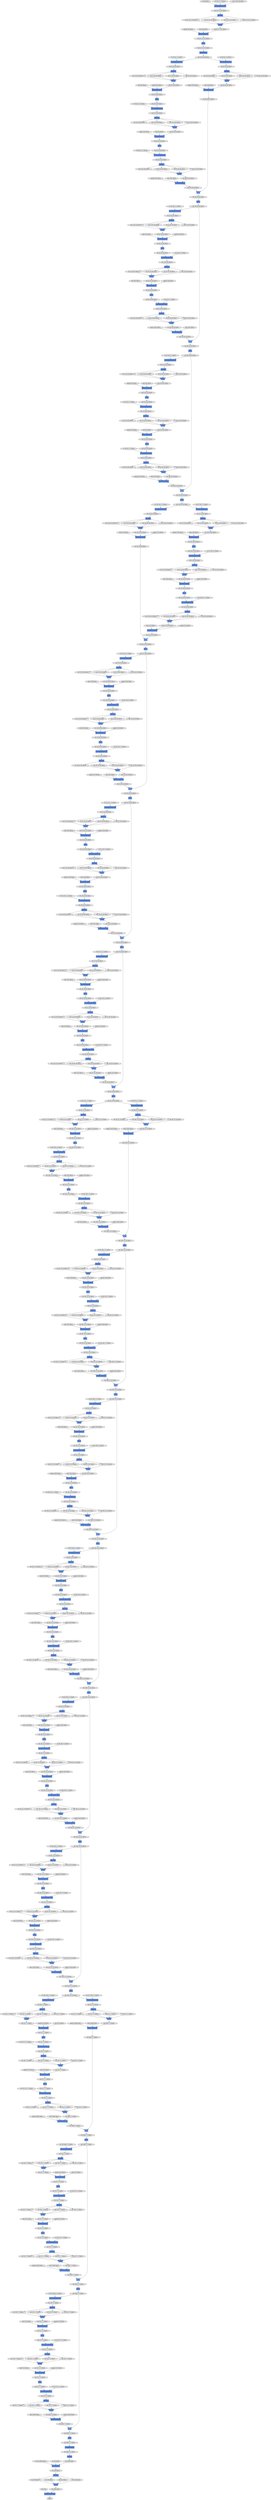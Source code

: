 digraph graphname{rankdir=TB;47878803849296 [label="(64, 2048, 7, 7), float32",shape="octagon",fillcolor="#E0E0E0",style="filled"];47878803783760 [label="BatchNormalization",shape="record",fillcolor="#6495ED",style="filled"];47878803652688 [label="(64, 64, 14, 14), float32",shape="octagon",fillcolor="#E0E0E0",style="filled"];47877365039248 [label="W: (128, 512, 3, 3), float32",shape="octagon",fillcolor="#E0E0E0",style="filled"];47878803456144 [label="(64, 128, 28, 28), float32",shape="octagon",fillcolor="#E0E0E0",style="filled"];47878803783888 [label="(64, 512, 7, 7), float32",shape="octagon",fillcolor="#E0E0E0",style="filled"];47878803652816 [label="Concat",shape="record",fillcolor="#6495ED",style="filled"];47878803783952 [label="AllGather",shape="record",fillcolor="#6495ED",style="filled"];47878803521808 [label="(64, 64, 14, 14), float32",shape="octagon",fillcolor="#E0E0E0",style="filled"];47878803849552 [label="(64, 512, 7, 7), float32",shape="octagon",fillcolor="#E0E0E0",style="filled"];47877364711760 [label="beta: (256), float32",shape="octagon",fillcolor="#E0E0E0",style="filled"];47877364646224 [label="W: (32, 512, 1, 1), float32",shape="octagon",fillcolor="#E0E0E0",style="filled"];47877365039504 [label="gamma: (512), float32",shape="octagon",fillcolor="#E0E0E0",style="filled"];47878803849616 [label="(64, 512, 7, 7), float32",shape="octagon",fillcolor="#E0E0E0",style="filled"];47877364744592 [label="W: (64, 1024, 1, 1), float32",shape="octagon",fillcolor="#E0E0E0",style="filled"];47878803456400 [label="(64, 128, 28, 28), float32",shape="octagon",fillcolor="#E0E0E0",style="filled"];47878803784144 [label="Concat",shape="record",fillcolor="#6495ED",style="filled"];47878803653072 [label="AllGather",shape="record",fillcolor="#6495ED",style="filled"];47878803784208 [label="(64, 512, 7, 7), float32",shape="octagon",fillcolor="#E0E0E0",style="filled"];47878803653136 [label="(64, 64, 14, 14), float32",shape="octagon",fillcolor="#E0E0E0",style="filled"];47878803653200 [label="(64, 256, 14, 14), float32",shape="octagon",fillcolor="#E0E0E0",style="filled"];47877364646480 [label="gamma: (128), float32",shape="octagon",fillcolor="#E0E0E0",style="filled"];47878803784336 [label="(64, 512, 7, 7), float32",shape="octagon",fillcolor="#E0E0E0",style="filled"];47877364744848 [label="gamma: (256), float32",shape="octagon",fillcolor="#E0E0E0",style="filled"];47878803522192 [label="(64, 64, 14, 14), float32",shape="octagon",fillcolor="#E0E0E0",style="filled"];47878803456656 [label="(64, 128, 28, 28), float32",shape="octagon",fillcolor="#E0E0E0",style="filled"];47878803849936 [label="(64, 512, 7, 7), float32",shape="octagon",fillcolor="#E0E0E0",style="filled"];47878803784400 [label="(64, 2048, 7, 7), float32",shape="octagon",fillcolor="#E0E0E0",style="filled"];47878803850000 [label="BatchNormalization",shape="record",fillcolor="#6495ED",style="filled"];47877364712208 [label="W: (64, 256, 3, 3), float32",shape="octagon",fillcolor="#E0E0E0",style="filled"];47878803456784 [label="(64, 512, 28, 28), float32",shape="octagon",fillcolor="#E0E0E0",style="filled"];47877365039952 [label="beta: (512), float32",shape="octagon",fillcolor="#E0E0E0",style="filled"];47878803850064 [label="(64, 512, 7, 7), float32",shape="octagon",fillcolor="#E0E0E0",style="filled"];47878803653456 [label="(64, 256, 14, 14), float32",shape="octagon",fillcolor="#E0E0E0",style="filled"];47878803522384 [label="(64, 64, 14, 14), float32",shape="octagon",fillcolor="#E0E0E0",style="filled"];47878803850128 [label="(64, 2048, 7, 7), float32",shape="octagon",fillcolor="#E0E0E0",style="filled"];47878803522448 [label="(64, 64, 14, 14), float32",shape="octagon",fillcolor="#E0E0E0",style="filled"];47878803784656 [label="(64, 2048, 7, 7), float32",shape="octagon",fillcolor="#E0E0E0",style="filled"];47878803522512 [label="BatchNormalization",shape="record",fillcolor="#6495ED",style="filled"];47878803456976 [label="AllGather",shape="record",fillcolor="#6495ED",style="filled"];47877364712464 [label="gamma: (256), float32",shape="octagon",fillcolor="#E0E0E0",style="filled"];47878803457040 [label="(64, 128, 28, 28), float32",shape="octagon",fillcolor="#E0E0E0",style="filled"];47877364646928 [label="beta: (128), float32",shape="octagon",fillcolor="#E0E0E0",style="filled"];47878803784784 [label="(64, 512, 7, 7), float32",shape="octagon",fillcolor="#E0E0E0",style="filled"];47878803653712 [label="(64, 256, 14, 14), float32",shape="octagon",fillcolor="#E0E0E0",style="filled"];47877364745296 [label="beta: (256), float32",shape="octagon",fillcolor="#E0E0E0",style="filled"];47878803850384 [label="(64, 2048, 7, 7), float32",shape="octagon",fillcolor="#E0E0E0",style="filled"];47878803522704 [label="AllGather",shape="record",fillcolor="#6495ED",style="filled"];47878803522768 [label="Concat",shape="record",fillcolor="#6495ED",style="filled"];47877365040400 [label="W: (512, 512, 1, 1), float32",shape="octagon",fillcolor="#E0E0E0",style="filled"];47878803522896 [label="AllGather",shape="record",fillcolor="#6495ED",style="filled"];47878803457360 [label="Concat",shape="record",fillcolor="#6495ED",style="filled"];47878803522960 [label="(64, 64, 14, 14), float32",shape="octagon",fillcolor="#E0E0E0",style="filled"];47878803457424 [label="(64, 128, 28, 28), float32",shape="octagon",fillcolor="#E0E0E0",style="filled"];47878803785168 [label="(64, 512, 7, 7), float32",shape="octagon",fillcolor="#E0E0E0",style="filled"];47878803523024 [label="(64, 256, 14, 14), float32",shape="octagon",fillcolor="#E0E0E0",style="filled"];47877364712912 [label="beta: (256), float32",shape="octagon",fillcolor="#E0E0E0",style="filled"];47877364647376 [label="W: (32, 128, 3, 3), float32",shape="octagon",fillcolor="#E0E0E0",style="filled"];47877365040656 [label="gamma: (2048), float32",shape="octagon",fillcolor="#E0E0E0",style="filled"];47878803654160 [label="(64, 64, 14, 14), float32",shape="octagon",fillcolor="#E0E0E0",style="filled"];47877364745744 [label="W: (64, 256, 3, 3), float32",shape="octagon",fillcolor="#E0E0E0",style="filled"];47877364489872 [label="beta: (256), float32",shape="octagon",fillcolor="#E0E0E0",style="filled"];47878803457616 [label="(64, 128, 28, 28), float32",shape="octagon",fillcolor="#E0E0E0",style="filled"];47878803457680 [label="(64, 128, 28, 28), float32",shape="octagon",fillcolor="#E0E0E0",style="filled"];47878803850960 [label="(64, 2048, 7, 7), float32",shape="octagon",fillcolor="#E0E0E0",style="filled"];47878803785424 [label="Convolution2DFunction",shape="record",fillcolor="#6495ED",style="filled"];47878803523280 [label="(64, 256, 14, 14), float32",shape="octagon",fillcolor="#E0E0E0",style="filled"];47878803457744 [label="BatchNormalization",shape="record",fillcolor="#6495ED",style="filled"];47878803785488 [label="(64, 512, 7, 7), float32",shape="octagon",fillcolor="#E0E0E0",style="filled"];47877364746000 [label="gamma: (256), float32",shape="octagon",fillcolor="#E0E0E0",style="filled"];47877364647632 [label="gamma: (128), float32",shape="octagon",fillcolor="#E0E0E0",style="filled"];47878803785552 [label="ReLU",shape="record",fillcolor="#6495ED",style="filled"];47878803654480 [label="(64, 64, 14, 14), float32",shape="octagon",fillcolor="#E0E0E0",style="filled"];47877364713360 [label="W: (256, 256, 1, 1), float32",shape="octagon",fillcolor="#E0E0E0",style="filled"];47878803851216 [label="(64, 128, 7, 7), float32",shape="octagon",fillcolor="#E0E0E0",style="filled"];47877365041104 [label="beta: (2048), float32",shape="octagon",fillcolor="#E0E0E0",style="filled"];47878803523536 [label="(64, 256, 14, 14), float32",shape="octagon",fillcolor="#E0E0E0",style="filled"];47878803785744 [label="Convolution2DFunction",shape="record",fillcolor="#6495ED",style="filled"];47878803785808 [label="(64, 512, 7, 7), float32",shape="octagon",fillcolor="#E0E0E0",style="filled"];47878803654736 [label="ReLU",shape="record",fillcolor="#6495ED",style="filled"];47878803523664 [label="BatchNormalization",shape="record",fillcolor="#6495ED",style="filled"];47878803458128 [label="Convolution2DFunction",shape="record",fillcolor="#6495ED",style="filled"];47878803785872 [label="(64, 2048, 7, 7), float32",shape="octagon",fillcolor="#E0E0E0",style="filled"];47878803654800 [label="(64, 64, 14, 14), float32",shape="octagon",fillcolor="#E0E0E0",style="filled"];47877364713616 [label="gamma: (1024), float32",shape="octagon",fillcolor="#E0E0E0",style="filled"];47878803458192 [label="(64, 128, 28, 28), float32",shape="octagon",fillcolor="#E0E0E0",style="filled"];47878803654864 [label="Concat",shape="record",fillcolor="#6495ED",style="filled"];47877364746448 [label="beta: (256), float32",shape="octagon",fillcolor="#E0E0E0",style="filled"];47878803458256 [label="(64, 512, 28, 28), float32",shape="octagon",fillcolor="#E0E0E0",style="filled"];47877364648080 [label="beta: (128), float32",shape="octagon",fillcolor="#E0E0E0",style="filled"];47878803851536 [label="(64, 128, 7, 7), float32",shape="octagon",fillcolor="#E0E0E0",style="filled"];47878803786000 [label="(64, 512, 7, 7), float32",shape="octagon",fillcolor="#E0E0E0",style="filled"];47878803458320 [label="Convolution2DFunction",shape="record",fillcolor="#6495ED",style="filled"];47877102536976 [label="b: (16), float32",shape="octagon",fillcolor="#E0E0E0",style="filled"];47878803786064 [label="AllGather",shape="record",fillcolor="#6495ED",style="filled"];47878803523920 [label="(64, 256, 14, 14), float32",shape="octagon",fillcolor="#E0E0E0",style="filled"];47877102537040 [label="W: (16, 3, 7, 7), float32",shape="octagon",fillcolor="#E0E0E0",style="filled"];47878803655120 [label="(64, 64, 14, 14), float32",shape="octagon",fillcolor="#E0E0E0",style="filled"];47878803458512 [label="(64, 512, 28, 28), float32",shape="octagon",fillcolor="#E0E0E0",style="filled"];47878803851792 [label="ReLU",shape="record",fillcolor="#6495ED",style="filled"];47878803655184 [label="(64, 256, 14, 14), float32",shape="octagon",fillcolor="#E0E0E0",style="filled"];47878803851856 [label="(64, 128, 7, 7), float32",shape="octagon",fillcolor="#E0E0E0",style="filled"];47878803786320 [label="(64, 2048, 7, 7), float32",shape="octagon",fillcolor="#E0E0E0",style="filled"];47878803655248 [label="BatchNormalization",shape="record",fillcolor="#6495ED",style="filled"];47877364714064 [label="beta: (1024), float32",shape="octagon",fillcolor="#E0E0E0",style="filled"];47877365041808 [label="W: (250, 2048), float32",shape="octagon",fillcolor="#E0E0E0",style="filled"];47878803851920 [label="BatchNormalization",shape="record",fillcolor="#6495ED",style="filled"];47878803655312 [label="(64, 64, 14, 14), float32",shape="octagon",fillcolor="#E0E0E0",style="filled"];47877364746896 [label="W: (256, 256, 1, 1), float32",shape="octagon",fillcolor="#E0E0E0",style="filled"];47878803655376 [label="ReLU",shape="record",fillcolor="#6495ED",style="filled"];47878803524240 [label="(64, 256, 14, 14), float32",shape="octagon",fillcolor="#E0E0E0",style="filled"];47878803524304 [label="Concat",shape="record",fillcolor="#6495ED",style="filled"];47878803786512 [label="(64, 2048, 7, 7), float32",shape="octagon",fillcolor="#E0E0E0",style="filled"];47878803655440 [label="Convolution2DFunction",shape="record",fillcolor="#6495ED",style="filled"];47878803852112 [label="Convolution2DFunction",shape="record",fillcolor="#6495ED",style="filled"];47877364648784 [label="gamma: (512), float32",shape="octagon",fillcolor="#E0E0E0",style="filled"];47877102537552 [label="gamma: (64), float32",shape="octagon",fillcolor="#E0E0E0",style="filled"];47878803852176 [label="(64, 128, 7, 7), float32",shape="octagon",fillcolor="#E0E0E0",style="filled"];47877364747152 [label="gamma: (1024), float32",shape="octagon",fillcolor="#E0E0E0",style="filled"];47878803524496 [label="_ + _",shape="record",fillcolor="#6495ED",style="filled"];47878803852240 [label="(64, 512, 7, 7), float32",shape="octagon",fillcolor="#E0E0E0",style="filled"];47878803655632 [label="(64, 256, 14, 14), float32",shape="octagon",fillcolor="#E0E0E0",style="filled"];47878803524560 [label="(64, 256, 14, 14), float32",shape="octagon",fillcolor="#E0E0E0",style="filled"];47878803459024 [label="Convolution2DFunction",shape="record",fillcolor="#6495ED",style="filled"];47877365042192 [label="b: (250), float32",shape="octagon",fillcolor="#E0E0E0",style="filled"];47878803852304 [label="Concat",shape="record",fillcolor="#6495ED",style="filled"];47878803524624 [label="ReLU",shape="record",fillcolor="#6495ED",style="filled"];47877364714512 [label="W: (256, 512, 1, 1), float32",shape="octagon",fillcolor="#E0E0E0",style="filled"];47878803852368 [label="(64, 128, 7, 7), float32",shape="octagon",fillcolor="#E0E0E0",style="filled"];47878803655760 [label="_ + _",shape="record",fillcolor="#6495ED",style="filled"];47878803459088 [label="(64, 512, 28, 28), float32",shape="octagon",fillcolor="#E0E0E0",style="filled"];47878803852432 [label="AllGather",shape="record",fillcolor="#6495ED",style="filled"];47878803459216 [label="AllGather",shape="record",fillcolor="#6495ED",style="filled"];47877102537872 [label="beta: (64), float32",shape="octagon",fillcolor="#E0E0E0",style="filled"];47878803786960 [label="(64, 2048, 7, 7), float32",shape="octagon",fillcolor="#E0E0E0",style="filled"];47878803655888 [label="(64, 256, 14, 14), float32",shape="octagon",fillcolor="#E0E0E0",style="filled"];47878803524816 [label="Convolution2DFunction",shape="record",fillcolor="#6495ED",style="filled"];47878803524880 [label="(64, 256, 14, 14), float32",shape="octagon",fillcolor="#E0E0E0",style="filled"];47877364714768 [label="gamma: (1024), float32",shape="octagon",fillcolor="#E0E0E0",style="filled"];47878803459344 [label="(64, 32, 28, 28), float32",shape="octagon",fillcolor="#E0E0E0",style="filled"];47877364649232 [label="beta: (512), float32",shape="octagon",fillcolor="#E0E0E0",style="filled"];47878803787088 [label="(64, 128, 7, 7), float32",shape="octagon",fillcolor="#E0E0E0",style="filled"];47878803656016 [label="ReLU",shape="record",fillcolor="#6495ED",style="filled"];47877364747600 [label="beta: (1024), float32",shape="octagon",fillcolor="#E0E0E0",style="filled"];47878803524944 [label="(64, 1024, 14, 14), float32",shape="octagon",fillcolor="#E0E0E0",style="filled"];47878803852688 [label="(64, 512, 7, 7), float32",shape="octagon",fillcolor="#E0E0E0",style="filled"];47878803525008 [label="BatchNormalization",shape="record",fillcolor="#6495ED",style="filled"];47878803525072 [label="(64, 256, 14, 14), float32",shape="octagon",fillcolor="#E0E0E0",style="filled"];47878803656208 [label="BatchNormalization",shape="record",fillcolor="#6495ED",style="filled"];47878803525136 [label="Convolution2DFunction",shape="record",fillcolor="#6495ED",style="filled"];47878803656272 [label="(64, 256, 14, 14), float32",shape="octagon",fillcolor="#E0E0E0",style="filled"];47878803852944 [label="(64, 512, 7, 7), float32",shape="octagon",fillcolor="#E0E0E0",style="filled"];47878803459728 [label="(64, 32, 28, 28), float32",shape="octagon",fillcolor="#E0E0E0",style="filled"];47878803787472 [label="BatchNormalization",shape="record",fillcolor="#6495ED",style="filled"];47877364715216 [label="beta: (1024), float32",shape="octagon",fillcolor="#E0E0E0",style="filled"];47878803787536 [label="ReLU",shape="record",fillcolor="#6495ED",style="filled"];47878803656464 [label="Concat",shape="record",fillcolor="#6495ED",style="filled"];47878803525392 [label="(64, 1024, 14, 14), float32",shape="octagon",fillcolor="#E0E0E0",style="filled"];47878803656528 [label="Convolution2DFunction",shape="record",fillcolor="#6495ED",style="filled"];47878803459920 [label="BatchNormalization",shape="record",fillcolor="#6495ED",style="filled"];47878803853200 [label="Convolution2DFunction",shape="record",fillcolor="#6495ED",style="filled"];47878803656592 [label="(64, 256, 14, 14), float32",shape="octagon",fillcolor="#E0E0E0",style="filled"];47878803525520 [label="(64, 256, 14, 14), float32",shape="octagon",fillcolor="#E0E0E0",style="filled"];47878803459984 [label="(64, 32, 28, 28), float32",shape="octagon",fillcolor="#E0E0E0",style="filled"];47878803787728 [label="(64, 128, 7, 7), float32",shape="octagon",fillcolor="#E0E0E0",style="filled"];47878803656656 [label="AllGather",shape="record",fillcolor="#6495ED",style="filled"];47877364748240 [label="W: (64, 1024, 1, 1), float32",shape="octagon",fillcolor="#E0E0E0",style="filled"];47878803525584 [label="AllGather",shape="record",fillcolor="#6495ED",style="filled"];47878803460048 [label="ReLU",shape="record",fillcolor="#6495ED",style="filled"];47877364649872 [label="W: (32, 512, 1, 1), float32",shape="octagon",fillcolor="#E0E0E0",style="filled"];47877364977744 [label="beta: (512), float32",shape="octagon",fillcolor="#E0E0E0",style="filled"];47878803820624 [label="(64, 128, 7, 7), float32",shape="octagon",fillcolor="#E0E0E0",style="filled"];47877364617296 [label="beta: (512), float32",shape="octagon",fillcolor="#E0E0E0",style="filled"];47878796611664 [label="Convolution2DFunction",shape="record",fillcolor="#6495ED",style="filled"];47878803820688 [label="(64, 128, 7, 7), float32",shape="octagon",fillcolor="#E0E0E0",style="filled"];47878747459664 [label="(64, 256, 56, 56), float32",shape="octagon",fillcolor="#E0E0E0",style="filled"];47878803624144 [label="(64, 256, 14, 14), float32",shape="octagon",fillcolor="#E0E0E0",style="filled"];47878803427536 [label="(64, 512, 28, 28), float32",shape="octagon",fillcolor="#E0E0E0",style="filled"];47877364584656 [label="gamma: (128), float32",shape="octagon",fillcolor="#E0E0E0",style="filled"];47878796611792 [label="(64, 64, 56, 56), float32",shape="octagon",fillcolor="#E0E0E0",style="filled"];47878803820816 [label="Concat",shape="record",fillcolor="#6495ED",style="filled"];47878803427600 [label="(64, 128, 28, 28), float32",shape="octagon",fillcolor="#E0E0E0",style="filled"];47878796611856 [label="(64, 64, 56, 56), float32",shape="octagon",fillcolor="#E0E0E0",style="filled"];47878747459856 [label="Concat",shape="record",fillcolor="#6495ED",style="filled"];47878803427664 [label="(64, 512, 28, 28), float32",shape="octagon",fillcolor="#E0E0E0",style="filled"];47878796677456 [label="(64, 128, 28, 28), float32",shape="octagon",fillcolor="#E0E0E0",style="filled"];47878747459920 [label="(64, 16, 56, 56), float32",shape="octagon",fillcolor="#E0E0E0",style="filled"];47878803558800 [label="(64, 256, 14, 14), float32",shape="octagon",fillcolor="#E0E0E0",style="filled"];47878803427728 [label="(64, 512, 28, 28), float32",shape="octagon",fillcolor="#E0E0E0",style="filled"];47878796677520 [label="(64, 512, 28, 28), float32",shape="octagon",fillcolor="#E0E0E0",style="filled"];47878796611984 [label="_ + _",shape="record",fillcolor="#6495ED",style="filled"];47878803624400 [label="(64, 256, 14, 14), float32",shape="octagon",fillcolor="#E0E0E0",style="filled"];47878796677584 [label="(64, 512, 28, 28), float32",shape="octagon",fillcolor="#E0E0E0",style="filled"];47877364486608 [label="_ + _",shape="record",fillcolor="#6495ED",style="filled"];47878747459984 [label="(64, 64, 56, 56), float32",shape="octagon",fillcolor="#E0E0E0",style="filled"];47878803821072 [label="AllGather",shape="record",fillcolor="#6495ED",style="filled"];47877364978192 [label="W: (128, 512, 3, 3), float32",shape="octagon",fillcolor="#E0E0E0",style="filled"];47878796612112 [label="(64, 64, 56, 56), float32",shape="octagon",fillcolor="#E0E0E0",style="filled"];47878803821136 [label="(64, 128, 7, 7), float32",shape="octagon",fillcolor="#E0E0E0",style="filled"];47878803558992 [label="(64, 256, 14, 14), float32",shape="octagon",fillcolor="#E0E0E0",style="filled"];47878747460176 [label="(64, 64, 56, 56), float32",shape="octagon",fillcolor="#E0E0E0",style="filled"];47878803821200 [label="(64, 512, 7, 7), float32",shape="octagon",fillcolor="#E0E0E0",style="filled"];47878803559056 [label="(64, 256, 14, 14), float32",shape="octagon",fillcolor="#E0E0E0",style="filled"];47878803427984 [label="(64, 32, 28, 28), float32",shape="octagon",fillcolor="#E0E0E0",style="filled"];47877364585104 [label="beta: (128), float32",shape="octagon",fillcolor="#E0E0E0",style="filled"];47878803624656 [label="(64, 256, 14, 14), float32",shape="octagon",fillcolor="#E0E0E0",style="filled"];47877364617936 [label="W: (32, 512, 1, 1), float32",shape="octagon",fillcolor="#E0E0E0",style="filled"];47878796677840 [label="(64, 512, 28, 28), float32",shape="octagon",fillcolor="#E0E0E0",style="filled"];47878796612240 [label="(64, 16, 56, 56), float32",shape="octagon",fillcolor="#E0E0E0",style="filled"];47877364978448 [label="gamma: (512), float32",shape="octagon",fillcolor="#E0E0E0",style="filled"];47878803428112 [label="(64, 512, 28, 28), float32",shape="octagon",fillcolor="#E0E0E0",style="filled"];47878796677904 [label="(64, 32, 28, 28), float32",shape="octagon",fillcolor="#E0E0E0",style="filled"];47878796612368 [label="AllGather",shape="record",fillcolor="#6495ED",style="filled"];47878803624784 [label="(64, 1024, 14, 14), float32",shape="octagon",fillcolor="#E0E0E0",style="filled"];47878796612432 [label="(64, 16, 56, 56), float32",shape="octagon",fillcolor="#E0E0E0",style="filled"];47878747460368 [label="Concat",shape="record",fillcolor="#6495ED",style="filled"];47878803821456 [label="(64, 512, 7, 7), float32",shape="octagon",fillcolor="#E0E0E0",style="filled"];47878803559312 [label="Concat",shape="record",fillcolor="#6495ED",style="filled"];47878796678032 [label="(64, 512, 28, 28), float32",shape="octagon",fillcolor="#E0E0E0",style="filled"];47878796612496 [label="(64, 16, 56, 56), float32",shape="octagon",fillcolor="#E0E0E0",style="filled"];47877364618192 [label="gamma: (128), float32",shape="octagon",fillcolor="#E0E0E0",style="filled"];47878796678096 [label="(64, 32, 28, 28), float32",shape="octagon",fillcolor="#E0E0E0",style="filled"];47878796612560 [label="(64, 16, 56, 56), float32",shape="octagon",fillcolor="#E0E0E0",style="filled"];47877364487120 [label="W: (16, 256, 1, 1), float32",shape="octagon",fillcolor="#E0E0E0",style="filled"];47878803624976 [label="AllGather",shape="record",fillcolor="#6495ED",style="filled"];47878796678160 [label="_ + _",shape="record",fillcolor="#6495ED",style="filled"];47878796612624 [label="BatchNormalization",shape="record",fillcolor="#6495ED",style="filled"];47878747460560 [label="(64, 256, 56, 56), float32",shape="octagon",fillcolor="#E0E0E0",style="filled"];47878803625040 [label="(64, 256, 14, 14), float32",shape="octagon",fillcolor="#E0E0E0",style="filled"];47878803559504 [label="Convolution2DFunction",shape="record",fillcolor="#6495ED",style="filled"];47878796678224 [label="(64, 32, 28, 28), float32",shape="octagon",fillcolor="#E0E0E0",style="filled"];47877364585552 [label="W: (32, 128, 3, 3), float32",shape="octagon",fillcolor="#E0E0E0",style="filled"];47878803821712 [label="(64, 512, 7, 7), float32",shape="octagon",fillcolor="#E0E0E0",style="filled"];47878803559568 [label="(64, 256, 14, 14), float32",shape="octagon",fillcolor="#E0E0E0",style="filled"];47878803428496 [label="(64, 32, 28, 28), float32",shape="octagon",fillcolor="#E0E0E0",style="filled"];47878796678288 [label="(64, 32, 28, 28), float32",shape="octagon",fillcolor="#E0E0E0",style="filled"];47877364978896 [label="beta: (512), float32",shape="octagon",fillcolor="#E0E0E0",style="filled"];47878803559632 [label="(64, 1024, 14, 14), float32",shape="octagon",fillcolor="#E0E0E0",style="filled"];47878796678352 [label="Concat",shape="record",fillcolor="#6495ED",style="filled"];47877364487376 [label="gamma: (64), float32",shape="octagon",fillcolor="#E0E0E0",style="filled"];47878796612880 [label="Concat",shape="record",fillcolor="#6495ED",style="filled"];47878747460816 [label="AllGather",shape="record",fillcolor="#6495ED",style="filled"];47878747460880 [label="(64, 64, 56, 56), float32",shape="octagon",fillcolor="#E0E0E0",style="filled"];47878803428688 [label="(64, 32, 28, 28), float32",shape="octagon",fillcolor="#E0E0E0",style="filled"];47877364585808 [label="gamma: (128), float32",shape="octagon",fillcolor="#E0E0E0",style="filled"];47878796612944 [label="Concat",shape="record",fillcolor="#6495ED",style="filled"];47878747460944 [label="(64, 64, 56, 56), float32",shape="octagon",fillcolor="#E0E0E0",style="filled"];47878803625360 [label="Concat",shape="record",fillcolor="#6495ED",style="filled"];47878803428752 [label="(64, 32, 28, 28), float32",shape="octagon",fillcolor="#E0E0E0",style="filled"];47877364618640 [label="beta: (128), float32",shape="octagon",fillcolor="#E0E0E0",style="filled"];47878803625424 [label="(64, 256, 14, 14), float32",shape="octagon",fillcolor="#E0E0E0",style="filled"];47878803559888 [label="(64, 1024, 14, 14), float32",shape="octagon",fillcolor="#E0E0E0",style="filled"];47878803428816 [label="BatchNormalization",shape="record",fillcolor="#6495ED",style="filled"];47878796678608 [label="AllGather",shape="record",fillcolor="#6495ED",style="filled"];47878796613136 [label="(64, 64, 56, 56), float32",shape="octagon",fillcolor="#E0E0E0",style="filled"];47878796613072 [label="(64, 16, 56, 56), float32",shape="octagon",fillcolor="#E0E0E0",style="filled"];47877364487696 [label="beta: (64), float32",shape="octagon",fillcolor="#E0E0E0",style="filled"];47878747461072 [label="Convolution2DFunction",shape="record",fillcolor="#6495ED",style="filled"];47878803822160 [label="(64, 128, 7, 7), float32",shape="octagon",fillcolor="#E0E0E0",style="filled"];47878796678736 [label="AllGather",shape="record",fillcolor="#6495ED",style="filled"];47878796613200 [label="(64, 64, 56, 56), float32",shape="octagon",fillcolor="#E0E0E0",style="filled"];47878747461136 [label="(64, 64, 56, 56), float32",shape="octagon",fillcolor="#E0E0E0",style="filled"];47877364979344 [label="W: (512, 512, 1, 1), float32",shape="octagon",fillcolor="#E0E0E0",style="filled"];47878803625616 [label="(64, 256, 14, 14), float32",shape="octagon",fillcolor="#E0E0E0",style="filled"];47878803560080 [label="(64, 1024, 14, 14), float32",shape="octagon",fillcolor="#E0E0E0",style="filled"];47878796678800 [label="(64, 32, 28, 28), float32",shape="octagon",fillcolor="#E0E0E0",style="filled"];47878803625680 [label="(64, 256, 14, 14), float32",shape="octagon",fillcolor="#E0E0E0",style="filled"];47878803429072 [label="AllGather",shape="record",fillcolor="#6495ED",style="filled"];47878796678864 [label="(64, 128, 28, 28), float32",shape="octagon",fillcolor="#E0E0E0",style="filled"];47878796613328 [label="(64, 256, 56, 56), float32",shape="octagon",fillcolor="#E0E0E0",style="filled"];47878803625744 [label="BatchNormalization",shape="record",fillcolor="#6495ED",style="filled"];47878803429136 [label="Concat",shape="record",fillcolor="#6495ED",style="filled"];47878796678928 [label="(64, 128, 28, 28), float32",shape="octagon",fillcolor="#E0E0E0",style="filled"];47877364586256 [label="beta: (128), float32",shape="octagon",fillcolor="#E0E0E0",style="filled"];47878803625808 [label="AllGather",shape="record",fillcolor="#6495ED",style="filled"];47878803429200 [label="ReLU",shape="record",fillcolor="#6495ED",style="filled"];47877364619088 [label="W: (32, 128, 3, 3), float32",shape="octagon",fillcolor="#E0E0E0",style="filled"];47878796613392 [label="(64, 64, 56, 56), float32",shape="octagon",fillcolor="#E0E0E0",style="filled"];47877364979600 [label="gamma: (2048), float32",shape="octagon",fillcolor="#E0E0E0",style="filled"];47878803822480 [label="(64, 128, 7, 7), float32",shape="octagon",fillcolor="#E0E0E0",style="filled"];47878803429264 [label="(64, 32, 28, 28), float32",shape="octagon",fillcolor="#E0E0E0",style="filled"];47878796679056 [label="Convolution2DFunction",shape="record",fillcolor="#6495ED",style="filled"];47878803429328 [label="(64, 128, 28, 28), float32",shape="octagon",fillcolor="#E0E0E0",style="filled"];47878796613520 [label="(64, 32, 28, 28), float32",shape="octagon",fillcolor="#E0E0E0",style="filled"];47878796613584 [label="(64, 64, 56, 56), float32",shape="octagon",fillcolor="#E0E0E0",style="filled"];47877364488144 [label="W: (16, 64, 3, 3), float32",shape="octagon",fillcolor="#E0E0E0",style="filled"];47878803429392 [label="Convolution2DFunction",shape="record",fillcolor="#6495ED",style="filled"];47878796679184 [label="(64, 128, 28, 28), float32",shape="octagon",fillcolor="#E0E0E0",style="filled"];47878796613648 [label="AllGather",shape="record",fillcolor="#6495ED",style="filled"];47878747461584 [label="(64, 16, 56, 56), float32",shape="octagon",fillcolor="#E0E0E0",style="filled"];47878803560528 [label="(64, 1024, 14, 14), float32",shape="octagon",fillcolor="#E0E0E0",style="filled"];47877364619344 [label="gamma: (128), float32",shape="octagon",fillcolor="#E0E0E0",style="filled"];47878796613712 [label="AllGather",shape="record",fillcolor="#6495ED",style="filled"];47878747461648 [label="(64, 16, 56, 56), float32",shape="octagon",fillcolor="#E0E0E0",style="filled"];47878803822736 [label="AllGather",shape="record",fillcolor="#6495ED",style="filled"];47878803626128 [label="Convolution2DFunction",shape="record",fillcolor="#6495ED",style="filled"];47878796679312 [label="(64, 32, 28, 28), float32",shape="octagon",fillcolor="#E0E0E0",style="filled"];47878747461776 [label="ReLU",shape="record",fillcolor="#6495ED",style="filled"];47878803822800 [label="(64, 128, 7, 7), float32",shape="octagon",fillcolor="#E0E0E0",style="filled"];47878803626192 [label="(64, 256, 14, 14), float32",shape="octagon",fillcolor="#E0E0E0",style="filled"];47878803560656 [label="(64, 64, 14, 14), float32",shape="octagon",fillcolor="#E0E0E0",style="filled"];47878803429584 [label="(64, 128, 28, 28), float32",shape="octagon",fillcolor="#E0E0E0",style="filled"];47878803822864 [label="Concat",shape="record",fillcolor="#6495ED",style="filled"];47878803626256 [label="(64, 1024, 14, 14), float32",shape="octagon",fillcolor="#E0E0E0",style="filled"];47878796679376 [label="(64, 32, 28, 28), float32",shape="octagon",fillcolor="#E0E0E0",style="filled"];47877364586704 [label="W: (128, 128, 1, 1), float32",shape="octagon",fillcolor="#E0E0E0",style="filled"];47877364980048 [label="beta: (2048), float32",shape="octagon",fillcolor="#E0E0E0",style="filled"];47878803626320 [label="Convolution2DFunction",shape="record",fillcolor="#6495ED",style="filled"];47878796613968 [label="Concat",shape="record",fillcolor="#6495ED",style="filled"];47878796613904 [label="ReLU",shape="record",fillcolor="#6495ED",style="filled"];47878796679568 [label="Concat",shape="record",fillcolor="#6495ED",style="filled"];47878747461904 [label="(64, 16, 56, 56), float32",shape="octagon",fillcolor="#E0E0E0",style="filled"];47878803429840 [label="(64, 128, 28, 28), float32",shape="octagon",fillcolor="#E0E0E0",style="filled"];47878796679632 [label="(64, 32, 28, 28), float32",shape="octagon",fillcolor="#E0E0E0",style="filled"];47877364586960 [label="gamma: (512), float32",shape="octagon",fillcolor="#E0E0E0",style="filled"];47878747462096 [label="(64, 16, 56, 56), float32",shape="octagon",fillcolor="#E0E0E0",style="filled"];47878803823120 [label="(64, 128, 7, 7), float32",shape="octagon",fillcolor="#E0E0E0",style="filled"];47878803626512 [label="(64, 1024, 14, 14), float32",shape="octagon",fillcolor="#E0E0E0",style="filled"];47878796679696 [label="Concat",shape="record",fillcolor="#6495ED",style="filled"];47877364619792 [label="beta: (128), float32",shape="octagon",fillcolor="#E0E0E0",style="filled"];47878803823184 [label="(64, 512, 7, 7), float32",shape="octagon",fillcolor="#E0E0E0",style="filled"];47878803561040 [label="(64, 64, 14, 14), float32",shape="octagon",fillcolor="#E0E0E0",style="filled"];47878796614224 [label="(64, 256, 56, 56), float32",shape="octagon",fillcolor="#E0E0E0",style="filled"];47878796614160 [label="(64, 64, 56, 56), float32",shape="octagon",fillcolor="#E0E0E0",style="filled"];47878803823248 [label="BatchNormalization",shape="record",fillcolor="#6495ED",style="filled"];47878803561104 [label="Concat",shape="record",fillcolor="#6495ED",style="filled"];47878796614288 [label="BatchNormalization",shape="record",fillcolor="#6495ED",style="filled"];47878747462224 [label="Concat",shape="record",fillcolor="#6495ED",style="filled"];47878803823312 [label="(64, 128, 7, 7), float32",shape="octagon",fillcolor="#E0E0E0",style="filled"];47878796614352 [label="(64, 64, 56, 56), float32",shape="octagon",fillcolor="#E0E0E0",style="filled"];47878747462352 [label="(64, 64, 56, 56), float32",shape="octagon",fillcolor="#E0E0E0",style="filled"];47878803823376 [label="ReLU",shape="record",fillcolor="#6495ED",style="filled"];47878796679952 [label="(64, 32, 28, 28), float32",shape="octagon",fillcolor="#E0E0E0",style="filled"];47878803823440 [label="Convolution2DFunction",shape="record",fillcolor="#6495ED",style="filled"];47878803561296 [label="ReLU",shape="record",fillcolor="#6495ED",style="filled"];47878796680016 [label="(64, 128, 28, 28), float32",shape="octagon",fillcolor="#E0E0E0",style="filled"];47878796614480 [label="(64, 256, 56, 56), float32",shape="octagon",fillcolor="#E0E0E0",style="filled"];47878803561360 [label="(64, 64, 14, 14), float32",shape="octagon",fillcolor="#E0E0E0",style="filled"];47878803430288 [label="(64, 32, 28, 28), float32",shape="octagon",fillcolor="#E0E0E0",style="filled"];47878796680080 [label="BatchNormalization",shape="record",fillcolor="#6495ED",style="filled"];47877364587408 [label="beta: (512), float32",shape="octagon",fillcolor="#E0E0E0",style="filled"];47877364980688 [label="W: (128, 2048, 1, 1), float32",shape="octagon",fillcolor="#E0E0E0",style="filled"];47878803561424 [label="AllGather",shape="record",fillcolor="#6495ED",style="filled"];47877364620240 [label="W: (128, 128, 1, 1), float32",shape="octagon",fillcolor="#E0E0E0",style="filled"];47878796680144 [label="(64, 32, 28, 28), float32",shape="octagon",fillcolor="#E0E0E0",style="filled"];47878803823632 [label="(64, 512, 7, 7), float32",shape="octagon",fillcolor="#E0E0E0",style="filled"];47878796680208 [label="ReLU",shape="record",fillcolor="#6495ED",style="filled"];47877364489168 [label="W: (64, 64, 1, 1), float32",shape="octagon",fillcolor="#E0E0E0",style="filled"];47878747462672 [label="Concat",shape="record",fillcolor="#6495ED",style="filled"];47878803627088 [label="(64, 1024, 14, 14), float32",shape="octagon",fillcolor="#E0E0E0",style="filled"];47878796680272 [label="(64, 128, 28, 28), float32",shape="octagon",fillcolor="#E0E0E0",style="filled"];47878747462736 [label="Convolution2DFunction",shape="record",fillcolor="#6495ED",style="filled"];47878803823760 [label="_ + _",shape="record",fillcolor="#6495ED",style="filled"];47878803561616 [label="Convolution2DFunction",shape="record",fillcolor="#6495ED",style="filled"];47878747462800 [label="BatchNormalization",shape="record",fillcolor="#6495ED",style="filled"];47877364980944 [label="gamma: (512), float32",shape="octagon",fillcolor="#E0E0E0",style="filled"];47878803561680 [label="(64, 64, 14, 14), float32",shape="octagon",fillcolor="#E0E0E0",style="filled"];47878803430608 [label="(64, 32, 28, 28), float32",shape="octagon",fillcolor="#E0E0E0",style="filled"];47877364620496 [label="gamma: (512), float32",shape="octagon",fillcolor="#E0E0E0",style="filled"];47878803823888 [label="(64, 512, 7, 7), float32",shape="octagon",fillcolor="#E0E0E0",style="filled"];47878803561744 [label="(64, 256, 14, 14), float32",shape="octagon",fillcolor="#E0E0E0",style="filled"];47878803430672 [label="AllGather",shape="record",fillcolor="#6495ED",style="filled"];47878796680464 [label="(64, 128, 28, 28), float32",shape="octagon",fillcolor="#E0E0E0",style="filled"];47878803627344 [label="(64, 64, 14, 14), float32",shape="octagon",fillcolor="#E0E0E0",style="filled"];47878803561808 [label="BatchNormalization",shape="record",fillcolor="#6495ED",style="filled"];47878796680528 [label="(64, 128, 28, 28), float32",shape="octagon",fillcolor="#E0E0E0",style="filled"];47877364587856 [label="W: (128, 256, 1, 1), float32",shape="octagon",fillcolor="#E0E0E0",style="filled"];47878803824016 [label="ReLU",shape="record",fillcolor="#6495ED",style="filled"];47878803561872 [label="(64, 64, 14, 14), float32",shape="octagon",fillcolor="#E0E0E0",style="filled"];47878796680592 [label="AllGather",shape="record",fillcolor="#6495ED",style="filled"];47878796615056 [label="ReLU",shape="record",fillcolor="#6495ED",style="filled"];47878803561936 [label="ReLU",shape="record",fillcolor="#6495ED",style="filled"];47878803430864 [label="_ + _",shape="record",fillcolor="#6495ED",style="filled"];47878796615120 [label="(64, 32, 28, 28), float32",shape="octagon",fillcolor="#E0E0E0",style="filled"];47878747463120 [label="(64, 16, 56, 56), float32",shape="octagon",fillcolor="#E0E0E0",style="filled"];47878803430928 [label="(64, 32, 28, 28), float32",shape="octagon",fillcolor="#E0E0E0",style="filled"];47878796680720 [label="Convolution2DFunction",shape="record",fillcolor="#6495ED",style="filled"];47878796615184 [label="ReLU",shape="record",fillcolor="#6495ED",style="filled"];47878747463184 [label="(64, 64, 56, 56), float32",shape="octagon",fillcolor="#E0E0E0",style="filled"];47878803824208 [label="BatchNormalization",shape="record",fillcolor="#6495ED",style="filled"];47878803430992 [label="ReLU",shape="record",fillcolor="#6495ED",style="filled"];47878796680784 [label="(64, 128, 28, 28), float32",shape="octagon",fillcolor="#E0E0E0",style="filled"];47877364588112 [label="gamma: (512), float32",shape="octagon",fillcolor="#E0E0E0",style="filled"];47877364981392 [label="beta: (512), float32",shape="octagon",fillcolor="#E0E0E0",style="filled"];47878803824272 [label="(64, 512, 7, 7), float32",shape="octagon",fillcolor="#E0E0E0",style="filled"];47878803627664 [label="BatchNormalization",shape="record",fillcolor="#6495ED",style="filled"];47878803431056 [label="(64, 32, 28, 28), float32",shape="octagon",fillcolor="#E0E0E0",style="filled"];47878803627728 [label="(64, 64, 14, 14), float32",shape="octagon",fillcolor="#E0E0E0",style="filled"];47878803562192 [label="(64, 256, 14, 14), float32",shape="octagon",fillcolor="#E0E0E0",style="filled"];47878803431120 [label="Concat",shape="record",fillcolor="#6495ED",style="filled"];47878796680848 [label="BatchNormalization",shape="record",fillcolor="#6495ED",style="filled"];47877364620944 [label="beta: (512), float32",shape="octagon",fillcolor="#E0E0E0",style="filled"];47878796680912 [label="(64, 128, 28, 28), float32",shape="octagon",fillcolor="#E0E0E0",style="filled"];47878796615440 [label="(64, 32, 28, 28), float32",shape="octagon",fillcolor="#E0E0E0",style="filled"];47878747463440 [label="Convolution2DFunction",shape="record",fillcolor="#6495ED",style="filled"];47878803824464 [label="Concat",shape="record",fillcolor="#6495ED",style="filled"];47878803431248 [label="(64, 32, 28, 28), float32",shape="octagon",fillcolor="#E0E0E0",style="filled"];47878796681040 [label="ReLU",shape="record",fillcolor="#6495ED",style="filled"];47878796615504 [label="Convolution2DFunction",shape="record",fillcolor="#6495ED",style="filled"];47878803824528 [label="Convolution2DFunction",shape="record",fillcolor="#6495ED",style="filled"];47878803627920 [label="(64, 64, 14, 14), float32",shape="octagon",fillcolor="#E0E0E0",style="filled"];47878803431312 [label="Convolution2DFunction",shape="record",fillcolor="#6495ED",style="filled"];47878796681104 [label="(64, 128, 28, 28), float32",shape="octagon",fillcolor="#E0E0E0",style="filled"];47878803824592 [label="ReLU",shape="record",fillcolor="#6495ED",style="filled"];47878803627984 [label="ReLU",shape="record",fillcolor="#6495ED",style="filled"];47878803562448 [label="(64, 256, 14, 14), float32",shape="octagon",fillcolor="#E0E0E0",style="filled"];47878803431376 [label="BatchNormalization",shape="record",fillcolor="#6495ED",style="filled"];47878796681168 [label="ReLU",shape="record",fillcolor="#6495ED",style="filled"];47878796615568 [label="BatchNormalization",shape="record",fillcolor="#6495ED",style="filled"];47877364457680 [label="gamma: (64), float32",shape="octagon",fillcolor="#E0E0E0",style="filled"];47878803890448 [label="(64, 2048, 7, 7), float32",shape="octagon",fillcolor="#E0E0E0",style="filled"];47877364785424 [label="gamma: (256), float32",shape="octagon",fillcolor="#E0E0E0",style="filled"];47877364851088 [label="W: (64, 256, 3, 3), float32",shape="octagon",fillcolor="#E0E0E0",style="filled"];47878803890640 [label="(64, 2048, 1, 1), float32",shape="octagon",fillcolor="#E0E0E0",style="filled"];47877364458064 [label="beta: (64), float32",shape="octagon",fillcolor="#E0E0E0",style="filled"];47877364851344 [label="gamma: (256), float32",shape="octagon",fillcolor="#E0E0E0",style="filled"];47878803890896 [label="(64, 2048), float32",shape="octagon",fillcolor="#E0E0E0",style="filled"];47877364785872 [label="beta: (256), float32",shape="octagon",fillcolor="#E0E0E0",style="filled"];47878803891152 [label="(64, 250), float32",shape="octagon",fillcolor="#E0E0E0",style="filled"];47877364458512 [label="W: (16, 64, 3, 3), float32",shape="octagon",fillcolor="#E0E0E0",style="filled"];47877364851792 [label="beta: (256), float32",shape="octagon",fillcolor="#E0E0E0",style="filled"];47877364786320 [label="W: (64, 256, 3, 3), float32",shape="octagon",fillcolor="#E0E0E0",style="filled"];47878803891408 [label="(64, 250), float32",shape="octagon",fillcolor="#E0E0E0",style="filled"];47877364458768 [label="gamma: (64), float32",shape="octagon",fillcolor="#E0E0E0",style="filled"];47877364786576 [label="gamma: (256), float32",shape="octagon",fillcolor="#E0E0E0",style="filled"];47877364852240 [label="W: (256, 256, 1, 1), float32",shape="octagon",fillcolor="#E0E0E0",style="filled"];47878803891792 [label="(64, 250), float32",shape="octagon",fillcolor="#E0E0E0",style="filled"];47877364459216 [label="beta: (64), float32",shape="octagon",fillcolor="#E0E0E0",style="filled"];47877364852496 [label="gamma: (1024), float32",shape="octagon",fillcolor="#E0E0E0",style="filled"];47877364787024 [label="beta: (256), float32",shape="octagon",fillcolor="#E0E0E0",style="filled"];47878803892176 [label="(64), int32",shape="octagon",fillcolor="#E0E0E0",style="filled"];47877364459664 [label="W: (64, 64, 1, 1), float32",shape="octagon",fillcolor="#E0E0E0",style="filled"];47878803892432 [label="(64, 250), float32",shape="octagon",fillcolor="#E0E0E0",style="filled"];47877364852944 [label="beta: (1024), float32",shape="octagon",fillcolor="#E0E0E0",style="filled"];47877364787472 [label="W: (256, 256, 1, 1), float32",shape="octagon",fillcolor="#E0E0E0",style="filled"];47877364459920 [label="gamma: (256), float32",shape="octagon",fillcolor="#E0E0E0",style="filled"];47878803892688 [label="(64, 250), float32",shape="octagon",fillcolor="#E0E0E0",style="filled"];47877364787728 [label="gamma: (1024), float32",shape="octagon",fillcolor="#E0E0E0",style="filled"];47878803893008 [label="(64, 1000), float32",shape="octagon",fillcolor="#E0E0E0",style="filled"];47877364460368 [label="beta: (256), float32",shape="octagon",fillcolor="#E0E0E0",style="filled"];47877364853648 [label="W: (64, 1024, 1, 1), float32",shape="octagon",fillcolor="#E0E0E0",style="filled"];47877364788176 [label="beta: (1024), float32",shape="octagon",fillcolor="#E0E0E0",style="filled"];47877364853904 [label="gamma: (256), float32",shape="octagon",fillcolor="#E0E0E0",style="filled"];47878803893456 [label="float32",shape="octagon",fillcolor="#E0E0E0",style="filled"];47877364460816 [label="W: (64, 64, 1, 1), float32",shape="octagon",fillcolor="#E0E0E0",style="filled"];47877364461072 [label="gamma: (256), float32",shape="octagon",fillcolor="#E0E0E0",style="filled"];47877364854352 [label="beta: (256), float32",shape="octagon",fillcolor="#E0E0E0",style="filled"];47877364788816 [label="W: (64, 1024, 1, 1), float32",shape="octagon",fillcolor="#E0E0E0",style="filled"];47877364789072 [label="gamma: (256), float32",shape="octagon",fillcolor="#E0E0E0",style="filled"];47877364461520 [label="beta: (256), float32",shape="octagon",fillcolor="#E0E0E0",style="filled"];47878803763280 [label="(64, 128, 7, 7), float32",shape="octagon",fillcolor="#E0E0E0",style="filled"];47877364887632 [label="W: (64, 256, 3, 3), float32",shape="octagon",fillcolor="#E0E0E0",style="filled"];47878803697744 [label="(64, 64, 14, 14), float32",shape="octagon",fillcolor="#E0E0E0",style="filled"];47878803763408 [label="Concat",shape="record",fillcolor="#6495ED",style="filled"];47878803501264 [label="(64, 512, 28, 28), float32",shape="octagon",fillcolor="#E0E0E0",style="filled"];47878803501328 [label="(64, 128, 28, 28), float32",shape="octagon",fillcolor="#E0E0E0",style="filled"];47877364887888 [label="gamma: (256), float32",shape="octagon",fillcolor="#E0E0E0",style="filled"];47877364822352 [label="beta: (256), float32",shape="octagon",fillcolor="#E0E0E0",style="filled"];47878745797008 [label="ReLU",shape="record",fillcolor="#6495ED",style="filled"];47878803763664 [label="(64, 512, 7, 7), float32",shape="octagon",fillcolor="#E0E0E0",style="filled"];47878803698128 [label="(64, 64, 14, 14), float32",shape="octagon",fillcolor="#E0E0E0",style="filled"];47878803599952 [label="(64, 1024, 14, 14), float32",shape="octagon",fillcolor="#E0E0E0",style="filled"];47878803501648 [label="(64, 128, 28, 28), float32",shape="octagon",fillcolor="#E0E0E0",style="filled"];47877089866320 [label="MaxPoolingND",shape="record",fillcolor="#6495ED",style="filled"];47878803698320 [label="(64, 64, 14, 14), float32",shape="octagon",fillcolor="#E0E0E0",style="filled"];47878803763920 [label="(64, 512, 7, 7), float32",shape="octagon",fillcolor="#E0E0E0",style="filled"];47878803698384 [label="(64, 64, 14, 14), float32",shape="octagon",fillcolor="#E0E0E0",style="filled"];47878803501776 [label="(64, 128, 28, 28), float32",shape="octagon",fillcolor="#E0E0E0",style="filled"];47877364888336 [label="beta: (256), float32",shape="octagon",fillcolor="#E0E0E0",style="filled"];47877364822800 [label="W: (64, 256, 3, 3), float32",shape="octagon",fillcolor="#E0E0E0",style="filled"];47878803501840 [label="(64, 512, 28, 28), float32",shape="octagon",fillcolor="#E0E0E0",style="filled"];47878803600208 [label="(64, 64, 14, 14), float32",shape="octagon",fillcolor="#E0E0E0",style="filled"];47878803764176 [label="(64, 512, 7, 7), float32",shape="octagon",fillcolor="#E0E0E0",style="filled"];47878803698640 [label="Concat",shape="record",fillcolor="#6495ED",style="filled"];47877364648528 [label="W: (128, 128, 1, 1), float32",shape="octagon",fillcolor="#E0E0E0",style="filled"];47877364823056 [label="gamma: (256), float32",shape="octagon",fillcolor="#E0E0E0",style="filled"];47878803502096 [label="(64, 512, 28, 28), float32",shape="octagon",fillcolor="#E0E0E0",style="filled"];47877364888784 [label="W: (256, 256, 1, 1), float32",shape="octagon",fillcolor="#E0E0E0",style="filled"];47878803698896 [label="(64, 64, 14, 14), float32",shape="octagon",fillcolor="#E0E0E0",style="filled"];47878803600592 [label="(64, 64, 14, 14), float32",shape="octagon",fillcolor="#E0E0E0",style="filled"];47878803698960 [label="(64, 256, 14, 14), float32",shape="octagon",fillcolor="#E0E0E0",style="filled"];47878803699024 [label="(64, 1024, 14, 14), float32",shape="octagon",fillcolor="#E0E0E0",style="filled"];47878803764624 [label="(64, 128, 7, 7), float32",shape="octagon",fillcolor="#E0E0E0",style="filled"];47878803600784 [label="(64, 64, 14, 14), float32",shape="octagon",fillcolor="#E0E0E0",style="filled"];47877364889040 [label="gamma: (1024), float32",shape="octagon",fillcolor="#E0E0E0",style="filled"];47877364823504 [label="beta: (256), float32",shape="octagon",fillcolor="#E0E0E0",style="filled"];47878803600848 [label="(64, 64, 14, 14), float32",shape="octagon",fillcolor="#E0E0E0",style="filled"];47878803699216 [label="(64, 256, 14, 14), float32",shape="octagon",fillcolor="#E0E0E0",style="filled"];47878803600912 [label="Concat",shape="record",fillcolor="#6495ED",style="filled"];47878803502672 [label="(64, 512, 28, 28), float32",shape="octagon",fillcolor="#E0E0E0",style="filled"];47878803699344 [label="_ + _",shape="record",fillcolor="#6495ED",style="filled"];47878803502800 [label="(64, 64, 14, 14), float32",shape="octagon",fillcolor="#E0E0E0",style="filled"];47878803765008 [label="(64, 128, 7, 7), float32",shape="octagon",fillcolor="#E0E0E0",style="filled"];47878803699472 [label="(64, 256, 14, 14), float32",shape="octagon",fillcolor="#E0E0E0",style="filled"];47878803601168 [label="AllGather",shape="record",fillcolor="#6495ED",style="filled"];47877364889488 [label="beta: (1024), float32",shape="octagon",fillcolor="#E0E0E0",style="filled"];47878803699600 [label="AllGather",shape="record",fillcolor="#6495ED",style="filled"];47877364823952 [label="W: (256, 256, 1, 1), float32",shape="octagon",fillcolor="#E0E0E0",style="filled"];47878803601296 [label="Convolution2DFunction",shape="record",fillcolor="#6495ED",style="filled"];47878803765200 [label="(64, 128, 7, 7), float32",shape="octagon",fillcolor="#E0E0E0",style="filled"];47878803601360 [label="(64, 64, 14, 14), float32",shape="octagon",fillcolor="#E0E0E0",style="filled"];47878803765264 [label="(64, 128, 7, 7), float32",shape="octagon",fillcolor="#E0E0E0",style="filled"];47878803601424 [label="(64, 256, 14, 14), float32",shape="octagon",fillcolor="#E0E0E0",style="filled"];47878803765328 [label="AllGather",shape="record",fillcolor="#6495ED",style="filled"];47878803601488 [label="Convolution2DFunction",shape="record",fillcolor="#6495ED",style="filled"];47878803699856 [label="(64, 256, 14, 14), float32",shape="octagon",fillcolor="#E0E0E0",style="filled"];47877364824208 [label="gamma: (1024), float32",shape="octagon",fillcolor="#E0E0E0",style="filled"];47878803765520 [label="Concat",shape="record",fillcolor="#6495ED",style="filled"];47878803601680 [label="(64, 256, 14, 14), float32",shape="octagon",fillcolor="#E0E0E0",style="filled"];47878803765584 [label="Concat",shape="record",fillcolor="#6495ED",style="filled"];47878803503440 [label="ReLU",shape="record",fillcolor="#6495ED",style="filled"];47878803765648 [label="BatchNormalization",shape="record",fillcolor="#6495ED",style="filled"];47878803503504 [label="(64, 64, 14, 14), float32",shape="octagon",fillcolor="#E0E0E0",style="filled"];47878803765712 [label="_ + _",shape="record",fillcolor="#6495ED",style="filled"];47878803700176 [label="(64, 256, 14, 14), float32",shape="octagon",fillcolor="#E0E0E0",style="filled"];47878803503568 [label="Convolution2DFunction",shape="record",fillcolor="#6495ED",style="filled"];47878803765776 [label="(64, 128, 7, 7), float32",shape="octagon",fillcolor="#E0E0E0",style="filled"];47878803601936 [label="(64, 256, 14, 14), float32",shape="octagon",fillcolor="#E0E0E0",style="filled"];47878803765840 [label="(64, 512, 7, 7), float32",shape="octagon",fillcolor="#E0E0E0",style="filled"];47877364890192 [label="W: (128, 1024, 1, 1), float32",shape="octagon",fillcolor="#E0E0E0",style="filled"];47877364824656 [label="beta: (1024), float32",shape="octagon",fillcolor="#E0E0E0",style="filled"];47878803503696 [label="BatchNormalization",shape="record",fillcolor="#6495ED",style="filled"];47878803765904 [label="Convolution2DFunction",shape="record",fillcolor="#6495ED",style="filled"];47878803700432 [label="ReLU",shape="record",fillcolor="#6495ED",style="filled"];47878803503824 [label="(64, 64, 14, 14), float32",shape="octagon",fillcolor="#E0E0E0",style="filled"];47878803700496 [label="(64, 256, 14, 14), float32",shape="octagon",fillcolor="#E0E0E0",style="filled"];47878803766096 [label="(64, 512, 7, 7), float32",shape="octagon",fillcolor="#E0E0E0",style="filled"];47877364890448 [label="gamma: (512), float32",shape="octagon",fillcolor="#E0E0E0",style="filled"];47878803700560 [label="ReLU",shape="record",fillcolor="#6495ED",style="filled"];47878803503952 [label="Concat",shape="record",fillcolor="#6495ED",style="filled"];47878803700624 [label="Concat",shape="record",fillcolor="#6495ED",style="filled"];47878803504016 [label="(64, 64, 14, 14), float32",shape="octagon",fillcolor="#E0E0E0",style="filled"];47878803602384 [label="(64, 64, 14, 14), float32",shape="octagon",fillcolor="#E0E0E0",style="filled"];47878803504080 [label="(64, 64, 14, 14), float32",shape="octagon",fillcolor="#E0E0E0",style="filled"];47878803700752 [label="BatchNormalization",shape="record",fillcolor="#6495ED",style="filled"];47878803504144 [label="Convolution2DFunction",shape="record",fillcolor="#6495ED",style="filled"];47878803766352 [label="(64, 512, 7, 7), float32",shape="octagon",fillcolor="#E0E0E0",style="filled"];47878803700816 [label="(64, 256, 14, 14), float32",shape="octagon",fillcolor="#E0E0E0",style="filled"];47878803700880 [label="(64, 1024, 14, 14), float32",shape="octagon",fillcolor="#E0E0E0",style="filled"];47878803766480 [label="AllGather",shape="record",fillcolor="#6495ED",style="filled"];47878803700944 [label="BatchNormalization",shape="record",fillcolor="#6495ED",style="filled"];47877364825296 [label="W: (64, 1024, 1, 1), float32",shape="octagon",fillcolor="#E0E0E0",style="filled"];47878803504336 [label="AllGather",shape="record",fillcolor="#6495ED",style="filled"];47877364890896 [label="beta: (512), float32",shape="octagon",fillcolor="#E0E0E0",style="filled"];47878803701008 [label="(64, 256, 14, 14), float32",shape="octagon",fillcolor="#E0E0E0",style="filled"];47878803602704 [label="(64, 64, 14, 14), float32",shape="octagon",fillcolor="#E0E0E0",style="filled"];47878803504400 [label="(64, 256, 14, 14), float32",shape="octagon",fillcolor="#E0E0E0",style="filled"];47878803602768 [label="AllGather",shape="record",fillcolor="#6495ED",style="filled"];47878803766672 [label="BatchNormalization",shape="record",fillcolor="#6495ED",style="filled"];47878803701136 [label="Convolution2DFunction",shape="record",fillcolor="#6495ED",style="filled"];47878803766736 [label="(64, 512, 7, 7), float32",shape="octagon",fillcolor="#E0E0E0",style="filled"];47877364825552 [label="gamma: (256), float32",shape="octagon",fillcolor="#E0E0E0",style="filled"];47878803602960 [label="BatchNormalization",shape="record",fillcolor="#6495ED",style="filled"];47878803504656 [label="(64, 256, 14, 14), float32",shape="octagon",fillcolor="#E0E0E0",style="filled"];47878803701328 [label="(64, 1024, 14, 14), float32",shape="octagon",fillcolor="#E0E0E0",style="filled"];47878803603024 [label="(64, 64, 14, 14), float32",shape="octagon",fillcolor="#E0E0E0",style="filled"];47878803603088 [label="ReLU",shape="record",fillcolor="#6495ED",style="filled"];47877364891344 [label="W: (128, 512, 3, 3), float32",shape="octagon",fillcolor="#E0E0E0",style="filled"];47878803603152 [label="(64, 64, 14, 14), float32",shape="octagon",fillcolor="#E0E0E0",style="filled"];47878803767056 [label="(64, 512, 7, 7), float32",shape="octagon",fillcolor="#E0E0E0",style="filled"];47878803603216 [label="Concat",shape="record",fillcolor="#6495ED",style="filled"];47878803504912 [label="(64, 256, 14, 14), float32",shape="octagon",fillcolor="#E0E0E0",style="filled"];47878803767120 [label="Convolution2DFunction",shape="record",fillcolor="#6495ED",style="filled"];47878803603280 [label="_ + _",shape="record",fillcolor="#6495ED",style="filled"];47877364826000 [label="beta: (256), float32",shape="octagon",fillcolor="#E0E0E0",style="filled"];47878803603344 [label="(64, 64, 14, 14), float32",shape="octagon",fillcolor="#E0E0E0",style="filled"];47877364891600 [label="gamma: (512), float32",shape="octagon",fillcolor="#E0E0E0",style="filled"];47878803603408 [label="ReLU",shape="record",fillcolor="#6495ED",style="filled"];47878803865744 [label="(64, 128, 7, 7), float32",shape="octagon",fillcolor="#E0E0E0",style="filled"];47878747504784 [label="(64, 64, 112, 112), float32",shape="octagon",fillcolor="#E0E0E0",style="filled"];47878745800848 [label="AllGather",shape="record",fillcolor="#6495ED",style="filled"];47878803669200 [label="BatchNormalization",shape="record",fillcolor="#6495ED",style="filled"];47878747504848 [label="ReLU",shape="record",fillcolor="#6495ED",style="filled"];47878803669264 [label="(64, 1024, 14, 14), float32",shape="octagon",fillcolor="#E0E0E0",style="filled"];47878803669328 [label="(64, 256, 14, 14), float32",shape="octagon",fillcolor="#E0E0E0",style="filled"];47877364564304 [label="W: (16, 256, 1, 1), float32",shape="octagon",fillcolor="#E0E0E0",style="filled"];47878747504976 [label="BatchNormalization",shape="record",fillcolor="#6495ED",style="filled"];47877364924880 [label="beta: (512), float32",shape="octagon",fillcolor="#E0E0E0",style="filled"];47878803866128 [label="(64, 128, 7, 7), float32",shape="octagon",fillcolor="#E0E0E0",style="filled"];47877364564560 [label="gamma: (64), float32",shape="octagon",fillcolor="#E0E0E0",style="filled"];47878747505232 [label="Convolution2DFunction",shape="record",fillcolor="#6495ED",style="filled"];47878747460496 [label="(64, 64, 56, 56), float32",shape="octagon",fillcolor="#E0E0E0",style="filled"];47878803669648 [label="(64, 256, 14, 14), float32",shape="octagon",fillcolor="#E0E0E0",style="filled"];47878803866320 [label="(64, 128, 7, 7), float32",shape="octagon",fillcolor="#E0E0E0",style="filled"];47878803866384 [label="(64, 128, 7, 7), float32",shape="octagon",fillcolor="#E0E0E0",style="filled"];47878803669776 [label="(64, 256, 14, 14), float32",shape="octagon",fillcolor="#E0E0E0",style="filled"];47878803669840 [label="(64, 1024, 14, 14), float32",shape="octagon",fillcolor="#E0E0E0",style="filled"];47878747505488 [label="Convolution2DFunction",shape="record",fillcolor="#6495ED",style="filled"];47877364925328 [label="W: (512, 512, 1, 1), float32",shape="octagon",fillcolor="#E0E0E0",style="filled"];47878747505552 [label="(64, 64, 112, 112), float32",shape="octagon",fillcolor="#E0E0E0",style="filled"];47878803866640 [label="AllGather",shape="record",fillcolor="#6495ED",style="filled"];47877364565008 [label="beta: (64), float32",shape="octagon",fillcolor="#E0E0E0",style="filled"];47878747505680 [label="(64, 64, 112, 112), float32",shape="octagon",fillcolor="#E0E0E0",style="filled"];47878803866704 [label="Concat",shape="record",fillcolor="#6495ED",style="filled"];47878803670096 [label="(64, 1024, 14, 14), float32",shape="octagon",fillcolor="#E0E0E0",style="filled"];47877364925584 [label="gamma: (2048), float32",shape="octagon",fillcolor="#E0E0E0",style="filled"];47878747505808 [label="AllGather",shape="record",fillcolor="#6495ED",style="filled"];47878803866832 [label="Concat",shape="record",fillcolor="#6495ED",style="filled"];47878803866896 [label="(64, 128, 7, 7), float32",shape="octagon",fillcolor="#E0E0E0",style="filled"];47878747505936 [label="(64, 16, 56, 56), float32",shape="octagon",fillcolor="#E0E0E0",style="filled"];47878803866960 [label="(64, 512, 7, 7), float32",shape="octagon",fillcolor="#E0E0E0",style="filled"];47878796613456 [label="(64, 64, 56, 56), float32",shape="octagon",fillcolor="#E0E0E0",style="filled"];47878803867024 [label="(64, 2048, 7, 7), float32",shape="octagon",fillcolor="#E0E0E0",style="filled"];47878747506128 [label="Reshape",shape="record",fillcolor="#6495ED",style="filled"];47877364565456 [label="W: (16, 64, 3, 3), float32",shape="octagon",fillcolor="#E0E0E0",style="filled"];47878747460688 [label="BatchNormalization",shape="record",fillcolor="#6495ED",style="filled"];47878803867216 [label="(64, 512, 7, 7), float32",shape="octagon",fillcolor="#E0E0E0",style="filled"];47877364926032 [label="beta: (2048), float32",shape="octagon",fillcolor="#E0E0E0",style="filled"];47878747506256 [label="Concat",shape="record",fillcolor="#6495ED",style="filled"];47878803670672 [label="(64, 1024, 14, 14), float32",shape="octagon",fillcolor="#E0E0E0",style="filled"];47878803867344 [label="_ + _",shape="record",fillcolor="#6495ED",style="filled"];47877364565712 [label="gamma: (64), float32",shape="octagon",fillcolor="#E0E0E0",style="filled"];47878747506448 [label="BatchNormalization",shape="record",fillcolor="#6495ED",style="filled"];47878803867472 [label="(64, 512, 7, 7), float32",shape="octagon",fillcolor="#E0E0E0",style="filled"];47878803670928 [label="(64, 64, 14, 14), float32",shape="octagon",fillcolor="#E0E0E0",style="filled"];47877364926480 [label="W: (512, 1024, 1, 1), float32",shape="octagon",fillcolor="#E0E0E0",style="filled"];47878747506704 [label="(64, 16, 112, 112), float32",shape="octagon",fillcolor="#E0E0E0",style="filled"];47878747506768 [label="(64, 16, 112, 112), float32",shape="octagon",fillcolor="#E0E0E0",style="filled"];47878803867792 [label="SoftmaxCrossEntropy",shape="record",fillcolor="#6495ED",style="filled"];47877364566160 [label="beta: (64), float32",shape="octagon",fillcolor="#E0E0E0",style="filled"];47878747506832 [label="(64, 16, 112, 112), float32",shape="octagon",fillcolor="#E0E0E0",style="filled"];47878803867856 [label="(64, 512, 7, 7), float32",shape="octagon",fillcolor="#E0E0E0",style="filled"];47878803671248 [label="(64, 64, 14, 14), float32",shape="octagon",fillcolor="#E0E0E0",style="filled"];47877364926736 [label="gamma: (2048), float32",shape="octagon",fillcolor="#E0E0E0",style="filled"];47878803671504 [label="ReLU",shape="record",fillcolor="#6495ED",style="filled"];47878796574608 [label="(64, 16, 56, 56), float32",shape="octagon",fillcolor="#E0E0E0",style="filled"];47878803868176 [label="(64, 512, 7, 7), float32",shape="octagon",fillcolor="#E0E0E0",style="filled"];47878803671568 [label="(64, 64, 14, 14), float32",shape="octagon",fillcolor="#E0E0E0",style="filled"];47878803671632 [label="Convolution2DFunction",shape="record",fillcolor="#6495ED",style="filled"];47877364566608 [label="W: (64, 64, 1, 1), float32",shape="octagon",fillcolor="#E0E0E0",style="filled"];47877364927184 [label="beta: (2048), float32",shape="octagon",fillcolor="#E0E0E0",style="filled"];47878803671824 [label="Convolution2DFunction",shape="record",fillcolor="#6495ED",style="filled"];47878796574672 [label="Convolution2DFunction",shape="record",fillcolor="#6495ED",style="filled"];47878747507472 [label="(64, 64, 56, 56), float32",shape="octagon",fillcolor="#E0E0E0",style="filled"];47878803868496 [label="(64, 512, 7, 7), float32",shape="octagon",fillcolor="#E0E0E0",style="filled"];47878803671888 [label="(64, 64, 14, 14), float32",shape="octagon",fillcolor="#E0E0E0",style="filled"];47877364566864 [label="gamma: (256), float32",shape="octagon",fillcolor="#E0E0E0",style="filled"];47878803868560 [label="ReLU",shape="record",fillcolor="#6495ED",style="filled"];47878803671952 [label="(64, 256, 14, 14), float32",shape="octagon",fillcolor="#E0E0E0",style="filled"];47878803868624 [label="AllGather",shape="record",fillcolor="#6495ED",style="filled"];47878803672016 [label="Concat",shape="record",fillcolor="#6495ED",style="filled"];47878803672080 [label="(64, 64, 14, 14), float32",shape="octagon",fillcolor="#E0E0E0",style="filled"];47878803672144 [label="AllGather",shape="record",fillcolor="#6495ED",style="filled"];47878803868816 [label="(64, 512, 7, 7), float32",shape="octagon",fillcolor="#E0E0E0",style="filled"];47878803868880 [label="(64, 2048, 7, 7), float32",shape="octagon",fillcolor="#E0E0E0",style="filled"];47878796613840 [label="(64, 64, 56, 56), float32",shape="octagon",fillcolor="#E0E0E0",style="filled"];47878803868944 [label="BatchNormalization",shape="record",fillcolor="#6495ED",style="filled"];47877364567312 [label="beta: (256), float32",shape="octagon",fillcolor="#E0E0E0",style="filled"];47878803869008 [label="(64, 512, 7, 7), float32",shape="octagon",fillcolor="#E0E0E0",style="filled"];47877364927824 [label="W: (128, 2048, 1, 1), float32",shape="octagon",fillcolor="#E0E0E0",style="filled"];47878803672400 [label="(64, 256, 14, 14), float32",shape="octagon",fillcolor="#E0E0E0",style="filled"];47878747508112 [label="AllGather",shape="record",fillcolor="#6495ED",style="filled"];47878747508240 [label="(64, 16, 112, 112), float32",shape="octagon",fillcolor="#E0E0E0",style="filled"];47877364928080 [label="gamma: (512), float32",shape="octagon",fillcolor="#E0E0E0",style="filled"];47878803672656 [label="(64, 256, 14, 14), float32",shape="octagon",fillcolor="#E0E0E0",style="filled"];47878747508304 [label="(64, 16, 112, 112), float32",shape="octagon",fillcolor="#E0E0E0",style="filled"];47878803869328 [label="(64, 2048, 7, 7), float32",shape="octagon",fillcolor="#E0E0E0",style="filled"];47878803672912 [label="BatchNormalization",shape="record",fillcolor="#6495ED",style="filled"];47877364567952 [label="W: (32, 256, 1, 1), float32",shape="octagon",fillcolor="#E0E0E0",style="filled"];47878803673040 [label="AllGather",shape="record",fillcolor="#6495ED",style="filled"];47878803476560 [label="(64, 32, 28, 28), float32",shape="octagon",fillcolor="#E0E0E0",style="filled"];47878747461200 [label="BatchNormalization",shape="record",fillcolor="#6495ED",style="filled"];47878803476624 [label="Concat",shape="record",fillcolor="#6495ED",style="filled"];47878803476880 [label="AllGather",shape="record",fillcolor="#6495ED",style="filled"];47878747461264 [label="ReLU",shape="record",fillcolor="#6495ED",style="filled"];47878803476944 [label="(64, 32, 28, 28), float32",shape="octagon",fillcolor="#E0E0E0",style="filled"];47878796640144 [label="(64, 128, 28, 28), float32",shape="octagon",fillcolor="#E0E0E0",style="filled"];47878803477008 [label="(64, 128, 28, 28), float32",shape="octagon",fillcolor="#E0E0E0",style="filled"];47877102538640 [label="W: (16, 64, 1, 1), float32",shape="octagon",fillcolor="#E0E0E0",style="filled"];47878803477264 [label="(64, 128, 28, 28), float32",shape="octagon",fillcolor="#E0E0E0",style="filled"];47878796640208 [label="ReLU",shape="record",fillcolor="#6495ED",style="filled"];47878803477520 [label="(64, 128, 28, 28), float32",shape="octagon",fillcolor="#E0E0E0",style="filled"];47878747461392 [label="AllGather",shape="record",fillcolor="#6495ED",style="filled"];47878803477968 [label="(64, 32, 28, 28), float32",shape="octagon",fillcolor="#E0E0E0",style="filled"];47878803478288 [label="(64, 32, 28, 28), float32",shape="octagon",fillcolor="#E0E0E0",style="filled"];47878803478544 [label="ReLU",shape="record",fillcolor="#6495ED",style="filled"];47878803478608 [label="(64, 32, 28, 28), float32",shape="octagon",fillcolor="#E0E0E0",style="filled"];47878803478672 [label="Concat",shape="record",fillcolor="#6495ED",style="filled"];47878803478928 [label="(64, 32, 28, 28), float32",shape="octagon",fillcolor="#E0E0E0",style="filled"];47878803478992 [label="(64, 128, 28, 28), float32",shape="octagon",fillcolor="#E0E0E0",style="filled"];47878803479056 [label="BatchNormalization",shape="record",fillcolor="#6495ED",style="filled"];47878803479120 [label="(64, 32, 28, 28), float32",shape="octagon",fillcolor="#E0E0E0",style="filled"];47878803479184 [label="ReLU",shape="record",fillcolor="#6495ED",style="filled"];47878803479248 [label="Convolution2DFunction",shape="record",fillcolor="#6495ED",style="filled"];47878803479440 [label="(64, 128, 28, 28), float32",shape="octagon",fillcolor="#E0E0E0",style="filled"];47878803479568 [label="_ + _",shape="record",fillcolor="#6495ED",style="filled"];47878803479696 [label="(64, 128, 28, 28), float32",shape="octagon",fillcolor="#E0E0E0",style="filled"];47878747461840 [label="(64, 64, 56, 56), float32",shape="octagon",fillcolor="#E0E0E0",style="filled"];47878803479824 [label="AllGather",shape="record",fillcolor="#6495ED",style="filled"];47878803480016 [label="BatchNormalization",shape="record",fillcolor="#6495ED",style="filled"];47878803480080 [label="(64, 128, 28, 28), float32",shape="octagon",fillcolor="#E0E0E0",style="filled"];47878803480336 [label="ReLU",shape="record",fillcolor="#6495ED",style="filled"];47878803480400 [label="(64, 128, 28, 28), float32",shape="octagon",fillcolor="#E0E0E0",style="filled"];47878803480464 [label="Concat",shape="record",fillcolor="#6495ED",style="filled"];47878796614864 [label="(64, 256, 56, 56), float32",shape="octagon",fillcolor="#E0E0E0",style="filled"];47878803579344 [label="(64, 64, 14, 14), float32",shape="octagon",fillcolor="#E0E0E0",style="filled"];47878747462160 [label="(64, 16, 56, 56), float32",shape="octagon",fillcolor="#E0E0E0",style="filled"];47878803579728 [label="(64, 64, 14, 14), float32",shape="octagon",fillcolor="#E0E0E0",style="filled"];47878796436432 [label="(64, 256, 56, 56), float32",shape="octagon",fillcolor="#E0E0E0",style="filled"];47878803579920 [label="(64, 64, 14, 14), float32",shape="octagon",fillcolor="#E0E0E0",style="filled"];47878803579984 [label="(64, 64, 14, 14), float32",shape="octagon",fillcolor="#E0E0E0",style="filled"];47878803580048 [label="BatchNormalization",shape="record",fillcolor="#6495ED",style="filled"];47878803580240 [label="AllGather",shape="record",fillcolor="#6495ED",style="filled"];47878803580304 [label="Concat",shape="record",fillcolor="#6495ED",style="filled"];47878803580496 [label="(64, 64, 14, 14), float32",shape="octagon",fillcolor="#E0E0E0",style="filled"];47878803580560 [label="(64, 256, 14, 14), float32",shape="octagon",fillcolor="#E0E0E0",style="filled"];47878803580624 [label="(64, 1024, 14, 14), float32",shape="octagon",fillcolor="#E0E0E0",style="filled"];47878803580816 [label="(64, 256, 14, 14), float32",shape="octagon",fillcolor="#E0E0E0",style="filled"];47878803580944 [label="_ + _",shape="record",fillcolor="#6495ED",style="filled"];47878803581072 [label="(64, 256, 14, 14), float32",shape="octagon",fillcolor="#E0E0E0",style="filled"];47877364488400 [label="gamma: (64), float32",shape="octagon",fillcolor="#E0E0E0",style="filled"];47878796680400 [label="Convolution2DFunction",shape="record",fillcolor="#6495ED",style="filled"];47878803581200 [label="AllGather",shape="record",fillcolor="#6495ED",style="filled"];47878796437904 [label="Concat",shape="record",fillcolor="#6495ED",style="filled"];47878796437968 [label="(64, 64, 56, 56), float32",shape="octagon",fillcolor="#E0E0E0",style="filled"];47878803581456 [label="(64, 256, 14, 14), float32",shape="octagon",fillcolor="#E0E0E0",style="filled"];47878796438096 [label="ReLU",shape="record",fillcolor="#6495ED",style="filled"];47878796438160 [label="(64, 256, 56, 56), float32",shape="octagon",fillcolor="#E0E0E0",style="filled"];47878747462544 [label="ReLU",shape="record",fillcolor="#6495ED",style="filled"];47878796438224 [label="Convolution2DFunction",shape="record",fillcolor="#6495ED",style="filled"];47878796438288 [label="(64, 16, 56, 56), float32",shape="octagon",fillcolor="#E0E0E0",style="filled"];47878803581776 [label="(64, 256, 14, 14), float32",shape="octagon",fillcolor="#E0E0E0",style="filled"];47878796438416 [label="(64, 16, 56, 56), float32",shape="octagon",fillcolor="#E0E0E0",style="filled"];47878796438480 [label="BatchNormalization",shape="record",fillcolor="#6495ED",style="filled"];47878747462608 [label="(64, 64, 56, 56), float32",shape="octagon",fillcolor="#E0E0E0",style="filled"];47878796438544 [label="(64, 16, 56, 56), float32",shape="octagon",fillcolor="#E0E0E0",style="filled"];47878803582032 [label="ReLU",shape="record",fillcolor="#6495ED",style="filled"];47878796438608 [label="(64, 256, 56, 56), float32",shape="octagon",fillcolor="#E0E0E0",style="filled"];47878803582096 [label="(64, 256, 14, 14), float32",shape="octagon",fillcolor="#E0E0E0",style="filled"];47878803582160 [label="ReLU",shape="record",fillcolor="#6495ED",style="filled"];47878796438736 [label="(64, 16, 56, 56), float32",shape="octagon",fillcolor="#E0E0E0",style="filled"];47878803582224 [label="Concat",shape="record",fillcolor="#6495ED",style="filled"];47878796438800 [label="(64, 64, 56, 56), float32",shape="octagon",fillcolor="#E0E0E0",style="filled"];47878803582352 [label="BatchNormalization",shape="record",fillcolor="#6495ED",style="filled"];47878796438928 [label="(64, 256, 56, 56), float32",shape="octagon",fillcolor="#E0E0E0",style="filled"];47878803582416 [label="(64, 256, 14, 14), float32",shape="octagon",fillcolor="#E0E0E0",style="filled"];47878796438992 [label="(64, 16, 56, 56), float32",shape="octagon",fillcolor="#E0E0E0",style="filled"];47878803582480 [label="(64, 1024, 14, 14), float32",shape="octagon",fillcolor="#E0E0E0",style="filled"];47878803582544 [label="BatchNormalization",shape="record",fillcolor="#6495ED",style="filled"];47878803582608 [label="(64, 256, 14, 14), float32",shape="octagon",fillcolor="#E0E0E0",style="filled"];47878796439184 [label="AllGather",shape="record",fillcolor="#6495ED",style="filled"];47878796439248 [label="(64, 64, 56, 56), float32",shape="octagon",fillcolor="#E0E0E0",style="filled"];47878803582736 [label="Convolution2DFunction",shape="record",fillcolor="#6495ED",style="filled"];47877364488720 [label="beta: (64), float32",shape="octagon",fillcolor="#E0E0E0",style="filled"];47878796439440 [label="(64, 64, 56, 56), float32",shape="octagon",fillcolor="#E0E0E0",style="filled"];47878803582928 [label="(64, 1024, 14, 14), float32",shape="octagon",fillcolor="#E0E0E0",style="filled"];47878803746896 [label="(64, 256, 14, 14), float32",shape="octagon",fillcolor="#E0E0E0",style="filled"];47878796636240 [label="(64, 32, 28, 28), float32",shape="octagon",fillcolor="#E0E0E0",style="filled"];47878803714192 [label="Convolution2DFunction",shape="record",fillcolor="#6495ED",style="filled"];47878796636304 [label="(64, 32, 28, 28), float32",shape="octagon",fillcolor="#E0E0E0",style="filled"];47878796570768 [label="Convolution2DFunction",shape="record",fillcolor="#6495ED",style="filled"];47878803714256 [label="(64, 1024, 14, 14), float32",shape="octagon",fillcolor="#E0E0E0",style="filled"];47877364674768 [label="gamma: (128), float32",shape="octagon",fillcolor="#E0E0E0",style="filled"];47878796570896 [label="(64, 64, 56, 56), float32",shape="octagon",fillcolor="#E0E0E0",style="filled"];47878803747152 [label="(64, 256, 14, 14), float32",shape="octagon",fillcolor="#E0E0E0",style="filled"];47878796570960 [label="(64, 64, 56, 56), float32",shape="octagon",fillcolor="#E0E0E0",style="filled"];47878803747280 [label="(64, 1024, 14, 14), float32",shape="octagon",fillcolor="#E0E0E0",style="filled"];47878803714512 [label="(64, 64, 14, 14), float32",shape="octagon",fillcolor="#E0E0E0",style="filled"];47878796636624 [label="Convolution2DFunction",shape="record",fillcolor="#6495ED",style="filled"];47878796571088 [label="_ + _",shape="record",fillcolor="#6495ED",style="filled"];47878796636688 [label="(64, 128, 28, 28), float32",shape="octagon",fillcolor="#E0E0E0",style="filled"];47878747462928 [label="(64, 16, 56, 56), float32",shape="octagon",fillcolor="#E0E0E0",style="filled"];47878796636752 [label="(64, 128, 28, 28), float32",shape="octagon",fillcolor="#E0E0E0",style="filled"];47878796571216 [label="(64, 64, 56, 56), float32",shape="octagon",fillcolor="#E0E0E0",style="filled"];47878803747472 [label="Concat",shape="record",fillcolor="#6495ED",style="filled"];47877364675216 [label="beta: (128), float32",shape="octagon",fillcolor="#E0E0E0",style="filled"];47878803747536 [label="(64, 256, 14, 14), float32",shape="octagon",fillcolor="#E0E0E0",style="filled"];47878796571344 [label="(64, 16, 56, 56), float32",shape="octagon",fillcolor="#E0E0E0",style="filled"];47878796636944 [label="(64, 128, 28, 28), float32",shape="octagon",fillcolor="#E0E0E0",style="filled"];47878803714896 [label="(64, 64, 14, 14), float32",shape="octagon",fillcolor="#E0E0E0",style="filled"];47878796571472 [label="AllGather",shape="record",fillcolor="#6495ED",style="filled"];47878747462992 [label="(64, 64, 56, 56), float32",shape="octagon",fillcolor="#E0E0E0",style="filled"];47878796637072 [label="(64, 32, 28, 28), float32",shape="octagon",fillcolor="#E0E0E0",style="filled"];47878796571536 [label="(64, 16, 56, 56), float32",shape="octagon",fillcolor="#E0E0E0",style="filled"];47878796571600 [label="(64, 16, 56, 56), float32",shape="octagon",fillcolor="#E0E0E0",style="filled"];47878803715088 [label="(64, 64, 14, 14), float32",shape="octagon",fillcolor="#E0E0E0",style="filled"];47878796637200 [label="AllGather",shape="record",fillcolor="#6495ED",style="filled"];47878796571664 [label="(64, 16, 56, 56), float32",shape="octagon",fillcolor="#E0E0E0",style="filled"];47878803747920 [label="(64, 256, 14, 14), float32",shape="octagon",fillcolor="#E0E0E0",style="filled"];47878803715152 [label="(64, 64, 14, 14), float32",shape="octagon",fillcolor="#E0E0E0",style="filled"];47877364675664 [label="W: (32, 128, 3, 3), float32",shape="octagon",fillcolor="#E0E0E0",style="filled"];47878796637264 [label="(64, 32, 28, 28), float32",shape="octagon",fillcolor="#E0E0E0",style="filled"];47878803715216 [label="Concat",shape="record",fillcolor="#6495ED",style="filled"];47878796637328 [label="(64, 32, 28, 28), float32",shape="octagon",fillcolor="#E0E0E0",style="filled"];47878796571728 [label="BatchNormalization",shape="record",fillcolor="#6495ED",style="filled"];47878796637392 [label="(64, 32, 28, 28), float32",shape="octagon",fillcolor="#E0E0E0",style="filled"];47878747583696 [label="Concat",shape="record",fillcolor="#6495ED",style="filled"];47878803748112 [label="(64, 256, 14, 14), float32",shape="octagon",fillcolor="#E0E0E0",style="filled"];47878796637456 [label="BatchNormalization",shape="record",fillcolor="#6495ED",style="filled"];47878803748176 [label="(64, 256, 14, 14), float32",shape="octagon",fillcolor="#E0E0E0",style="filled"];47877364675920 [label="gamma: (128), float32",shape="octagon",fillcolor="#E0E0E0",style="filled"];47878796571984 [label="Concat",shape="record",fillcolor="#6495ED",style="filled"];47878803748240 [label="BatchNormalization",shape="record",fillcolor="#6495ED",style="filled"];47878803715472 [label="AllGather",shape="record",fillcolor="#6495ED",style="filled"];47878796572048 [label="AllGather",shape="record",fillcolor="#6495ED",style="filled"];47878747583888 [label="(64, 3, 224, 224), float32",shape="octagon",fillcolor="#E0E0E0",style="filled"];47878803715600 [label="AllGather",shape="record",fillcolor="#6495ED",style="filled"];47878796637712 [label="Concat",shape="record",fillcolor="#6495ED",style="filled"];47878796572176 [label="(64, 16, 56, 56), float32",shape="octagon",fillcolor="#E0E0E0",style="filled"];47878803748432 [label="AllGather",shape="record",fillcolor="#6495ED",style="filled"];47878803715664 [label="(64, 64, 14, 14), float32",shape="octagon",fillcolor="#E0E0E0",style="filled"];47878796572240 [label="(64, 64, 56, 56), float32",shape="octagon",fillcolor="#E0E0E0",style="filled"];47878803715728 [label="(64, 256, 14, 14), float32",shape="octagon",fillcolor="#E0E0E0",style="filled"];47878796637840 [label="AllGather",shape="record",fillcolor="#6495ED",style="filled"];47878796572304 [label="(64, 64, 56, 56), float32",shape="octagon",fillcolor="#E0E0E0",style="filled"];47878803715792 [label="Convolution2DFunction",shape="record",fillcolor="#6495ED",style="filled"];47878796637904 [label="(64, 32, 28, 28), float32",shape="octagon",fillcolor="#E0E0E0",style="filled"];47877364676368 [label="beta: (128), float32",shape="octagon",fillcolor="#E0E0E0",style="filled"];47878796637968 [label="(64, 128, 28, 28), float32",shape="octagon",fillcolor="#E0E0E0",style="filled"];47878796572432 [label="(64, 256, 56, 56), float32",shape="octagon",fillcolor="#E0E0E0",style="filled"];47878803748688 [label="(64, 256, 14, 14), float32",shape="octagon",fillcolor="#E0E0E0",style="filled"];47878796638032 [label="(64, 128, 28, 28), float32",shape="octagon",fillcolor="#E0E0E0",style="filled"];47878796572496 [label="(64, 64, 56, 56), float32",shape="octagon",fillcolor="#E0E0E0",style="filled"];47878803748752 [label="(64, 1024, 14, 14), float32",shape="octagon",fillcolor="#E0E0E0",style="filled"];47878803715984 [label="(64, 256, 14, 14), float32",shape="octagon",fillcolor="#E0E0E0",style="filled"];47878796572560 [label="(64, 64, 56, 56), float32",shape="octagon",fillcolor="#E0E0E0",style="filled"];47878796638160 [label="Concat",shape="record",fillcolor="#6495ED",style="filled"];47878796572624 [label="Concat",shape="record",fillcolor="#6495ED",style="filled"];47878796638224 [label="(64, 128, 28, 28), float32",shape="octagon",fillcolor="#E0E0E0",style="filled"];47878796572688 [label="(64, 64, 56, 56), float32",shape="octagon",fillcolor="#E0E0E0",style="filled"];47878747584528 [label="Convolution2DFunction",shape="record",fillcolor="#6495ED",style="filled"];47878796638288 [label="(64, 128, 28, 28), float32",shape="octagon",fillcolor="#E0E0E0",style="filled"];47878803749008 [label="(64, 1024, 14, 14), float32",shape="octagon",fillcolor="#E0E0E0",style="filled"];47878803716240 [label="(64, 256, 14, 14), float32",shape="octagon",fillcolor="#E0E0E0",style="filled"];47878747463248 [label="AllGather",shape="record",fillcolor="#6495ED",style="filled"];47877364676816 [label="W: (128, 128, 1, 1), float32",shape="octagon",fillcolor="#E0E0E0",style="filled"];47877365725456 [label="LinearFunction",shape="record",fillcolor="#6495ED",style="filled"];47878796638480 [label="BatchNormalization",shape="record",fillcolor="#6495ED",style="filled"];47878796572944 [label="(64, 64, 56, 56), float32",shape="octagon",fillcolor="#E0E0E0",style="filled"];47878796573008 [label="ReLU",shape="record",fillcolor="#6495ED",style="filled"];47878796638608 [label="(64, 128, 28, 28), float32",shape="octagon",fillcolor="#E0E0E0",style="filled"];47878796573072 [label="Concat",shape="record",fillcolor="#6495ED",style="filled"];47877364677072 [label="gamma: (512), float32",shape="octagon",fillcolor="#E0E0E0",style="filled"];47878796638672 [label="(64, 128, 28, 28), float32",shape="octagon",fillcolor="#E0E0E0",style="filled"];47878747463312 [label="(64, 16, 56, 56), float32",shape="octagon",fillcolor="#E0E0E0",style="filled"];47878796638736 [label="AllGather",shape="record",fillcolor="#6495ED",style="filled"];47878803716688 [label="(64, 64, 14, 14), float32",shape="octagon",fillcolor="#E0E0E0",style="filled"];47878796638800 [label="(64, 128, 28, 28), float32",shape="octagon",fillcolor="#E0E0E0",style="filled"];47878796573264 [label="(64, 64, 56, 56), float32",shape="octagon",fillcolor="#E0E0E0",style="filled"];47878803749520 [label="AveragePooling2D",shape="record",fillcolor="#6495ED",style="filled"];47878796638864 [label="Concat",shape="record",fillcolor="#6495ED",style="filled"];47878796573328 [label="(64, 256, 56, 56), float32",shape="octagon",fillcolor="#E0E0E0",style="filled"];47878803749584 [label="(64, 1024, 14, 14), float32",shape="octagon",fillcolor="#E0E0E0",style="filled"];47878796638928 [label="(64, 128, 28, 28), float32",shape="octagon",fillcolor="#E0E0E0",style="filled"];47878796573392 [label="BatchNormalization",shape="record",fillcolor="#6495ED",style="filled"];47878796638992 [label="(64, 128, 28, 28), float32",shape="octagon",fillcolor="#E0E0E0",style="filled"];47878796573456 [label="(64, 64, 56, 56), float32",shape="octagon",fillcolor="#E0E0E0",style="filled"];47878803749712 [label="(64, 128, 7, 7), float32",shape="octagon",fillcolor="#E0E0E0",style="filled"];47878803749776 [label="AllGather",shape="record",fillcolor="#6495ED",style="filled"];47878803717008 [label="(64, 64, 14, 14), float32",shape="octagon",fillcolor="#E0E0E0",style="filled"];47877364677520 [label="beta: (512), float32",shape="octagon",fillcolor="#E0E0E0",style="filled"];47878796639120 [label="BatchNormalization",shape="record",fillcolor="#6495ED",style="filled"];47878796573584 [label="(64, 256, 56, 56), float32",shape="octagon",fillcolor="#E0E0E0",style="filled"];47878796573712 [label="Convolution2DFunction",shape="record",fillcolor="#6495ED",style="filled"];47878803717264 [label="_ + _",shape="record",fillcolor="#6495ED",style="filled"];47878796573840 [label="(64, 16, 56, 56), float32",shape="octagon",fillcolor="#E0E0E0",style="filled"];47878803717328 [label="(64, 64, 14, 14), float32",shape="octagon",fillcolor="#E0E0E0",style="filled"];47878796639440 [label="Convolution2DFunction",shape="record",fillcolor="#6495ED",style="filled"];47878796573904 [label="Convolution2DFunction",shape="record",fillcolor="#6495ED",style="filled"];47877364489424 [label="gamma: (256), float32",shape="octagon",fillcolor="#E0E0E0",style="filled"];47878803717392 [label="Concat",shape="record",fillcolor="#6495ED",style="filled"];47878796639504 [label="(64, 512, 28, 28), float32",shape="octagon",fillcolor="#E0E0E0",style="filled"];47878796573968 [label="(64, 256, 56, 56), float32",shape="octagon",fillcolor="#E0E0E0",style="filled"];47878796639568 [label="(64, 512, 28, 28), float32",shape="octagon",fillcolor="#E0E0E0",style="filled"];47878796639632 [label="Convolution2DFunction",shape="record",fillcolor="#6495ED",style="filled"];47878796574096 [label="(64, 16, 56, 56), float32",shape="octagon",fillcolor="#E0E0E0",style="filled"];47878803750352 [label="ReLU",shape="record",fillcolor="#6495ED",style="filled"];47878803717584 [label="ReLU",shape="record",fillcolor="#6495ED",style="filled"];47878796639696 [label="ReLU",shape="record",fillcolor="#6495ED",style="filled"];47878803750416 [label="(64, 128, 7, 7), float32",shape="octagon",fillcolor="#E0E0E0",style="filled"];47878803717648 [label="(64, 64, 14, 14), float32",shape="octagon",fillcolor="#E0E0E0",style="filled"];47878796639760 [label="(64, 128, 28, 28), float32",shape="octagon",fillcolor="#E0E0E0",style="filled"];47878796574224 [label="BatchNormalization",shape="record",fillcolor="#6495ED",style="filled"];47878803750480 [label="ReLU",shape="record",fillcolor="#6495ED",style="filled"];47878803717712 [label="(64, 256, 14, 14), float32",shape="octagon",fillcolor="#E0E0E0",style="filled"];47877364678224 [label="W: (64, 512, 1, 1), float32",shape="octagon",fillcolor="#E0E0E0",style="filled"];47878796574288 [label="(64, 16, 56, 56), float32",shape="octagon",fillcolor="#E0E0E0",style="filled"];47878803717776 [label="BatchNormalization",shape="record",fillcolor="#6495ED",style="filled"];47878796574352 [label="ReLU",shape="record",fillcolor="#6495ED",style="filled"];47878803717840 [label="(64, 64, 14, 14), float32",shape="octagon",fillcolor="#E0E0E0",style="filled"];47878796639952 [label="BatchNormalization",shape="record",fillcolor="#6495ED",style="filled"];47878796574416 [label="(64, 16, 56, 56), float32",shape="octagon",fillcolor="#E0E0E0",style="filled"];47878747463568 [label="(64, 64, 56, 56), float32",shape="octagon",fillcolor="#E0E0E0",style="filled"];47878803750672 [label="Convolution2DFunction",shape="record",fillcolor="#6495ED",style="filled"];47878803717904 [label="ReLU",shape="record",fillcolor="#6495ED",style="filled"];47878796640016 [label="(64, 128, 28, 28), float32",shape="octagon",fillcolor="#E0E0E0",style="filled"];47878796574480 [label="AllGather",shape="record",fillcolor="#6495ED",style="filled"];47878803750736 [label="(64, 128, 7, 7), float32",shape="octagon",fillcolor="#E0E0E0",style="filled"];47878803717968 [label="Convolution2DFunction",shape="record",fillcolor="#6495ED",style="filled"];47877364678480 [label="gamma: (256), float32",shape="octagon",fillcolor="#E0E0E0",style="filled"];47878796640080 [label="_ + _",shape="record",fillcolor="#6495ED",style="filled"];47878803750800 [label="(64, 128, 7, 7), float32",shape="octagon",fillcolor="#E0E0E0",style="filled"];47878796574544 [label="ReLU",shape="record",fillcolor="#6495ED",style="filled"];47878803750864 [label="BatchNormalization",shape="record",fillcolor="#6495ED",style="filled"];47877364746000 -> 47878803580048;47878803477264 -> 47878803460048;47878803456976 -> 47878803459728;47878796574672 -> 47878796612240;47878747583696 -> 47878747505552;47878803582224 -> 47878803601424;47878796677904 -> 47878796638736;47878803868176 -> 47878803866704;47878803820688 -> 47878803784144;47878796638736 -> 47878796678224;47878796612624 -> 47878796613200;47878803748432 -> 47878803750736;47878803656464 -> 47878803671952;47878803430672 -> 47878803457424;47878796613456 -> 47878796611664;47877364824656 -> 47878803656208;47878796613904 -> 47878796614864;47878747460176 -> 47878747505488;47878803783888 -> 47878803765584;47878803673040 -> 47878803700816;47878803522768 -> 47878803524944;47877364565008 -> 47878796574224;47878803603088 -> 47878803624656;47877364713360 -> 47878803503568;47878803581200 -> 47878803601360;47877364489168 -> 47878796570768;47878747505488 -> 47878747462160;47877102537040 -> 47878747584528;47878803559632 -> 47878803523664;47878796637712 -> 47878796639504;47878796637200 -> 47878796638992;47878796612432 -> 47878796572624;47878803580240 -> 47878803582608;47878747460816 -> 47878796438992;47878803582032 -> 47878803601936;47878747462544 -> 47878747460944;47878803820624 -> 47878803784144;47878803785552 -> 47878803786960;47878803766736 -> 47878803765328;47878803852432 -> 47878803866320;47878803821072 -> 47878803850064;47878803783952 -> 47878803820624;47878803624144 -> 47878803602960;47877364649872 -> 47878803458320;47878796613712 -> 47878796637328;47878803625808 -> 47878803655120;47877364676368 -> 47878803479056;47878803601168 -> 47878803603344;47878803852176 -> 47878803824464;47878803525584 -> 47878803561360;47878803786320 -> 47878803765712;47878796680016 -> 47878796680080;47878747508304 -> 47878745800848;47877364888336 -> 47878803717776;47878747508112 -> 47878747462928;47877364979344 -> 47878803823440;47878803765776 -> 47878803763408;47877364890896 -> 47878803750864;47877364675216 -> 47878803459920;47878803627920 -> 47878803625360;47878803522704 -> 47878803524560;47878803456144 -> 47878803431376;47878747461072 -> 47878796438416;47878803700624 -> 47878803715728;47878803561424 -> 47878803580496;47878803821712 -> 47878803785424;47878796639440 -> 47878796639760;47878803655760 -> 47878803669264;47877364646224 -> 47878796680720;47878803784784 -> 47878803766480;47878803671568 -> 47878803656464;47878803580560 -> 47878803580048;47878796615184 -> 47878796636944;47878803717840 -> 47878803715216;47878803521808 -> 47878803504336;47878796636752 -> 47878796615184;47878803786064 -> 47878803822800;47877364587856 -> 47878796639440;47878803866640 -> 47878803868496;47878803671632 -> 47878803699856;47878803672144 -> 47878803698320;47878803654736 -> 47878803670672;47878803653072 -> 47878803669776;47877364677520 -> 47878803480016;47878796680464 -> 47878796678736;47878796678608 -> 47878796679632;47878803601296 -> 47878803625040;47878803562448 -> 47878803561616;47878803504336 -> 47878803522960;47878803459344 -> 47878803456976;47877364887632 -> 47878803715792;47878803823632 -> 47878803823376;47878803823120 -> 47878803820816;47878803429264 -> 47878796679568;47878803852112 -> 47878803865744;47877364744592 -> 47878803524816;47878747505808 -> 47878747461584;47878803852368 -> 47878803824464;47878803479824 -> 47878803504016;47878796638736 -> 47878796678288;47878803748240 -> 47878803749008;47878803502096 -> 47878803479568;47877364788176 -> 47878803625744;47878796681168 -> 47878803428112;47878803700176 -> 47878803698640;47878803698128 -> 47878803672016;47878796613072 -> 47878796572624;47877364979600 -> 47878803824208;47878803700496 -> 47878803698640;47878796678928 -> 47878796640208;47878796615056 -> 47878796638288;47878796571472 -> 47878796572688;47878747461840 -> 47878747462544;47878747506768 -> 47878747583696;47877364926032 -> 47878803766672;47878803717264 -> 47878803747280;47878796637200 -> 47878796638800;47878747461648 -> 47878747506256;47877364711760 -> 47878803503696;47877364924880 -> 47878803765648;47878796613648 -> 47878796615120;47878747463248 -> 47878747463184;47878803717008 -> 47878803715216;47878803456656 -> 47878803431312;47878796640080 -> 47878796677840;47878796439184 -> 47878796571536;47878803671824 -> 47878803697744;47878796438800 -> 47878747462224;47878803852432 -> 47878803866128;47878803783952 -> 47878803820688;47878803747152 -> 47878803717968;47878803626128 -> 47878803654160;47878803580944 -> 47878803580624;47878803503824 -> 47878803480464;47878803479056 -> 47878803479440;47877364619792 -> 47878796680080;47878803867024 -> 47878803868560;47878796678096 -> 47878796638160;47878796574224 -> 47878796611856;47878803625808 -> 47878803654800;47878803561744 -> 47878803561808;47877364648080 -> 47878803431376;47878747463248 -> 47878747462992;47878747463312 -> 47878747506256;47878803654480 -> 47878803652816;47878803525584 -> 47878803561040;47878803523664 -> 47878803559888;47878803785168 -> 47878803765520;47878803850960 -> 47878803867344;47878796572176 -> 47878796437904;47878803716688 -> 47878803715472;47878796574288 -> 47878796573072;47878796611856 -> 47878796574352;47878803867216 -> 47878803851792;47878803700432 -> 47878803716240;47878803582096 -> 47878803580304;47877364586256 -> 47878796637456;47878803821200 -> 47878803787472;47878803715600 -> 47878803748176;47878803501648 -> 47878803478672;47878796615504 -> 47878796637072;47877364978448 -> 47878803823248;47878803560080 -> 47878803524624;47878803430672 -> 47878803458192;47878803624400 -> 47878803603088;47877364787024 -> 47878803602960;47878803522192 -> 47878803503952;47877364890448 -> 47878803750864;47878796574608 -> 47878796573072;47878796439248 -> 47878747462224;47878803766480 -> 47878803785488;47877364852240 -> 47878803671632;47878803525584 -> 47878803561680;47877364585552 -> 47878796615504;47878803459920 -> 47878803477264;47878796571344 -> 47878796439184;47878803786064 -> 47878803822480;47878803716240 -> 47878803715792;47878803559568 -> 47878803524304;47878803892432 -> 47878803866832;47878803867344 -> 47878803867024;47877365039248 -> 47878803852112;47878803765264 -> 47878803763408;47878747462736 -> 47878747460880;47878803852688 -> 47878803824016;47878803558992 -> 47878803524304;47877364588112 -> 47878796639952;47878803750736 -> 47878803747472;47877364826000 -> 47878803669200;47878796573456 -> 47878796571984;47878803892688 -> 47878803866832;47878803767120 -> 47878803784784;47878803656016 -> 47878803672656;47878803581200 -> 47878803600784;47878796637200 -> 47878796638672;47878796637392 -> 47878796613968;47878803501264 -> 47878803478544;47878803430864 -> 47878803456784;47878747460816 -> 47878796438544;47878803821456 -> 47878803787536;47877364824208 -> 47878803656208;47877364851344 -> 47878803672912;47877364486608 -> 47878796438160;47878747461392 -> 47878796437968;47878796677584 -> 47878796640080;47878796614160 -> 47878796612880;47878803480016 -> 47878803502096;47878803891152 -> 47878803866832;47878803580304 -> 47878803582480;47878803699216 -> 47878803671504;47878803765328 -> 47878803784208;47878803785872 -> 47878803783760;47878803717328 -> 47878803715216;47878803868624 -> 47878803891792;47878803750800 -> 47878803747472;47878803851792 -> 47878803867472;47878803824528 -> 47878803851216;47878803670928 -> 47878803656656;47878803601168 -> 47878803603024;47878803748432 -> 47878803763280;47877364853904 -> 47878803700752;47877364714768 -> 47878803523664;47878747507472 -> 47878747505232;47878803821072 -> 47878803849936;47877364460368 -> 47878747462800;47878747506704 -> 47878747583696;47878803476944 -> 47878803457360;47878796678800 -> 47878796638160;47877364566864 -> 47878796614288;47878796677840 -> 47878796639696;47878796639952 -> 47878796677584;47878803850064 -> 47878803822864;47878796680784 -> 47878796679696;47878796680272 -> 47878796680208;47878796638800 -> 47878796637712;47878803601168 -> 47878803602704;47878803601488 -> 47878803602384;47878796638480 -> 47878796678928;47878796612112 -> 47878796574672;47878803479248 -> 47878803480080;47878747462928 -> 47878747506256;47878803458512 -> 47878803430864;47878803627344 -> 47878803624976;47878803866384 -> 47878803852304;47878803749008 -> 47878803717264;47878803561104 -> 47878803580560;47878803427600 -> 47878796679696;47877364787472 -> 47878803601296;47878796573264 -> 47878796571984;47878803765648 -> 47878803766096;47877364891600 -> 47878803765648;47878803765008 -> 47878803763408;47878803559504 -> 47878803581456;47878803765584 -> 47878803784400;47878803602768 -> 47878803625680;47878803581072 -> 47878803559504;47877364649232 -> 47878803457744;47878803785744 -> 47878803787088;47878796639120 -> 47878796639568;47878803626320 -> 47878803627344;47878803603280 -> 47878803624784;47878803786064 -> 47878803823120;47878803866896 -> 47878803852304;47878803656656 -> 47878803671888;47878803653072 -> 47878803669328;47878803582160 -> 47878803599952;47878803853200 -> 47878803867856;47878803765840 -> 47878803765648;47877364715216 -> 47878803523664;47878803457616 -> 47878803431120;47877364825552 -> 47878803669200;47878796681040 -> 47878803429840;47878796573968 -> 47878796611984;47878803456976 -> 47878803459984;47877365039504 -> 47878803851920;47878803785488 -> 47878803765520;47878803624976 -> 47878803653136;47877364585104 -> 47878796615568;47878803700880 -> 47878803700944;47878803656528 -> 47878803670928;47878803603152 -> 47878803600912;47878803601360 -> 47878803582224;47878803655376 -> 47878803655888;47878803580240 -> 47878803581776;47878803581456 -> 47878803580240;47878803559056 -> 47878803524304;47878803746896 -> 47878803717904;47878803653072 -> 47878803669648;47878796572048 -> 47878796574288;47878803850384 -> 47878803823760;47878745800848 -> 47878747506832;47878796614352 -> 47878796612880;47878796613520 -> 47878796613648;47878803525520 -> 47878803522896;47878803459984 -> 47878803457360;47878803429072 -> 47878803431056;47877364585808 -> 47878796637456;47878803601680 -> 47878803582032;47878796438928 -> 47878796571088;47878747463120 -> 47878747459856;47878803625808 -> 47878803654480;47878803653136 -> 47878803625360;47878747460816 -> 47878796438736;47877364744848 -> 47878803561808;47877364927184 -> 47878803783760;47877364787728 -> 47878803625744;47878747504848 -> 47878747460176;47878796572048 -> 47878796574096;47878803671952 -> 47878803669200;47878803522896 -> 47878803559568;47878796637264 -> 47878796613968;47878803456976 -> 47878803476560;47878803766352 -> 47878803765904;47878803479120 -> 47878803476624;47877364458768 -> 47878747461200;47878803747280 -> 47878803717584;47878803627088 -> 47878803655760;47877364676816 -> 47878803479248;47878796439184 -> 47878796571664;47878803783952 -> 47878803787728;47878803672912 -> 47878803699216;47878803625360 -> 47878803653200;47878796678736 -> 47878803427600;47877365040656 -> 47878803868944;47878803602704 -> 47878803600912;47878796613712 -> 47878796637904;47878796637072 -> 47878796613712;47878803749776 -> 47878803765264;47877364712464 -> 47878803522512;47878796679952 -> 47878796678352;47878803700560 -> 47878803714256;47878803582608 -> 47878803580304;47878803459088 -> 47878803479568;47878803655440 -> 47878803656272;47878796613712 -> 47878796637264;47878796572496 -> 47878796571472;47877364978192 -> 47878803785424;47878803699600 -> 47878803715664;47878803699344 -> 47878803699024;47878803504656 -> 47878803480336;47878803459088 -> 47878803458320;47878803599952 -> 47878803603280;47878796573712 -> 47878796573840;47878803603024 -> 47878803600912;47878803504080 -> 47878803480464;47878747463248 -> 47878747461136;47878796638608 -> 47878796638864;47878803851216 -> 47878803822736;47878803669840 -> 47878803656208;47878803627664 -> 47878803653456;47877364887888 -> 47878803717776;47878803715472 -> 47878803717328;47878803656656 -> 47878803671568;47878803480400 -> 47878803478672;47878803765200 -> 47878803763408;47878803579920 -> 47878803561104;47878796678032 -> 47878796678160;47878803427664 -> 47878796680848;47878803602960 -> 47878803624400;47878803559888 -> 47878803524496;47878803429584 -> 47878796681040;47878796637840 -> 47878796638608;47878747462224 -> 47878796436432;47878803669648 -> 47878803654864;47878803653200 -> 47878803627664;47878796614480 -> 47878796611984;47878803763664 -> 47878803750864;47878796612368 -> 47878796613584;47878803672144 -> 47878803698896;47878803851536 -> 47878803824464;47878796611984 -> 47878796613328;47878803655120 -> 47878803652816;47878803560656 -> 47878803525584;47878747459920 -> 47878747506256;47878803822736 -> 47878803851856;47878803522448 -> 47878803503952;47878796571472 -> 47878796572944;47878803429072 -> 47878803431248;47878796680528 -> 47878796680400;47878803867856 -> 47878803866640;47878803765712 -> 47878803786512;47878803747536 -> 47878803715600;47878796680912 -> 47878796679696;47878803763920 -> 47878803750480;47878803766480 -> 47878803785808;47878803624784 -> 47878803603408;47878803823312 -> 47878803820816;47878803822736 -> 47878803851536;47877364788816 -> 47878803626320;47878796639504 -> 47878796639120;47878796637840 -> 47878796640016;47878803823760 -> 47878803849296;47878803671888 -> 47878803656464;47877364586960 -> 47878796639120;47878796571472 -> 47878796573264;47878803524240 -> 47878803522768;47878803458192 -> 47878803431120;47878803559312 -> 47878803561744;47878803503440 -> 47878803523536;47878796678736 -> 47878796680912;47877102536976 -> 47878747584528;47878796640208 -> 47878796679184;47878796613840 -> 47878796612880;47877365041808 -> 47877365725456;47878803625040 -> 47878803602768;47877364746896 -> 47878803559504;47878803580816 -> 47878803561296;47878803869328 -> 47878803867344;47877365041104 -> 47878803868944;47878803524944 -> 47878803525008;47878803457680 -> 47878803431120;47878803784144 -> 47878803821200;47878803476880 -> 47878803501648;47878747508240 -> 47878747583696;47878803764624 -> 47878803749776;47877364889488 -> 47878803748240;47878803503504 -> 47878803480464;47878803699856 -> 47878803673040;47878803626192 -> 47878803603216;47878803582480 -> 47878803582544;47878796438992 -> 47878747462672;47878803822864 -> 47878803850128;47878796680144 -> 47878796678352;47878796612240 -> 47878796574480;47878747463440 -> 47878747459984;47878803786960 -> 47878803823760;47878803431248 -> 47878803429136;47878796638224 -> 47878796637200;47878796640144 -> 47878796638864;47878803852304 -> 47878803866960;47877364748240 -> 47878803582736;47878803580496 -> 47878803561104;47878803478608 -> 47878803476624;47878803480464 -> 47878803504400;47878803430992 -> 47878803456656;47878796612944 -> 47878796636688;47878796570768 -> 47878796572496;47878747460816 -> 47878796438288;47877089866320 -> 47878747507472;47878803561424 -> 47878803579728;47878747461136 -> 47878747460368;47878803868880 -> 47878803868944;47878803460048 -> 47878803477520;47878796615440 -> 47878796612944;47878803698896 -> 47878803672016;47878796639760 -> 47878796637840;47877364487376 -> 47878796438480;47878803503696 -> 47878803504656;47878747461776 -> 47878796571216;47878796637968 -> 47878796637456;47878803522896 -> 47878803558800;47878796679696 -> 47878803427664;47878803429072 -> 47878803430608;47878796639568 -> 47878796640080;47878796636688 -> 47878796615568;47877102537552 -> 47878747504976;47878803670672 -> 47878803656528;47878803479824 -> 47878803504080;47878803456400 -> 47878803430992;47878803824464 -> 47878803852240;47877364853648 -> 47878803701136;47878803561296 -> 47878803581072;47878803868624 -> 47878803892432;47878803869008 -> 47878803866704;47877364851792 -> 47878803672912;47878803459216 -> 47878803478608;47878796572304 -> 47878796438096;47878803822736 -> 47878803852176;47877364678224 -> 47878803459024;47878747459664 -> 47877364486608;47878796438928 -> 47878747461072;47878803747920 -> 47878803717392;47878747460368 -> 47878747460560;47877364928080 -> 47878803787472;47878803560528 -> 47878803524816;47878803766480 -> 47878803786000;47878803558800 -> 47878803524304;47878796637456 -> 47878796638032;47878796572432 -> 47878796573008;47877364785424 -> 47878803582352;47877364747600 -> 47878803582544;47878796439184 -> 47878796571600;47878747461392 -> 47878796439440;47878803699600 -> 47878803714896;47878803849296 -> 47878803824592;47878803603216 -> 47878803626256;47878796436432 -> 47878747460688;47878796573328 -> 47878796573392;47878803524304 -> 47878803559632;47878803501840 -> 47878803480016;47878803672080 -> 47878803656464;47878796571536 -> 47878796437904;47878803866832 -> 47878803893008;47878796678736 -> 47878796681104;47878796571984 -> 47878796573328;47877365040400 -> 47878803853200;47878803717392 -> 47878803748752;47878747505552 -> 47878747504976;47878803750352 -> 47878803766352;47878796637904 -> 47878796613968;47878803655312 -> 47878803652816;47878803477008 -> 47878803459920;47878803429392 -> 47878803430288;47878796614864 -> 47878796639440;47878796614864 -> 47878796573904;47877364747152 -> 47878803582544;47878803504336 -> 47878803522448;47878803479568 -> 47878803501264;47878796637840 -> 47878796677456;47878803822800 -> 47878803820816;47877364567952 -> 47878796573904;47877364980048 -> 47878803824208;47878803750864 -> 47878803763920;47878803459024 -> 47878803502800;47878796636240 -> 47878796612944;47877365725456 -> 47878803891408;47878803749584 -> 47878803714192;47878803600208 -> 47878803581200;47877364646928 -> 47878803428816;47878803626256 -> 47878803625744;47878796612368 -> 47878796614352;47878747461584 -> 47878747459856;47877364618640 -> 47878796638480;47878747460688 -> 47878796438608;47878803715792 -> 47878803716688;47878796678288 -> 47878796638160;47878796438096 -> 47878796572560;47878747506128 -> 47878803890896;47878803750672 -> 47878803764624;47878803698384 -> 47878803672016;47878747462160 -> 47878747505808;47877364746448 -> 47878803580048;47877364888784 -> 47878803717968;47877364459920 -> 47878747462800;47878803699472 -> 47878803671632;47878803602384 -> 47878803601168;47878803890448 -> 47878803749520;47878803787728 -> 47878803784144;47878803525008 -> 47878803525392;47878803523536 -> 47878803503568;47878803785808 -> 47878803765520;47878803672656 -> 47878803671824;47878803581200 -> 47878803600848;47878803503568 -> 47878803523920;47878803479184 -> 47878803479696;47878803561616 -> 47878803579344;47878803478992 -> 47878803479056;47878803866640 -> 47878803868816;47878803750416 -> 47878803747472;47877364745296 -> 47878803561808;47878747583888 -> 47878747584528;47878803669776 -> 47878803654864;47878803602768 -> 47878803626192;47878803459216 -> 47878803478928;47878803763280 -> 47878803747472;47878803504400 -> 47878803503696;47877364618192 -> 47878796638480;47878803765520 -> 47878803785872;47878803697744 -> 47878803672144;47878803431120 -> 47878803458256;47878796571664 -> 47878796437904;47878796637200 -> 47878796638928;47878803580240 -> 47878803582416;47878803561040 -> 47878803559312;47878796636944 -> 47878796615504;47878796574480 -> 47878796612432;47878803783760 -> 47878803786320;47878803624976 -> 47878803627920;47877364785872 -> 47878803582352;47878803457360 -> 47878803477008;47877364617936 -> 47878796639632;47877365039952 -> 47878803851920;47877364619344 -> 47878796680080;47877364488720 -> 47878796571728;47878747504976 -> 47878747504784;47878803891408 -> 47878803868624;47878803525392 -> 47878803524496;47878803525072 -> 47878803522768;47878803715216 -> 47878803717712;47878803656272 -> 47878803653072;47877364646480 -> 47878803428816;47878803820816 -> 47878803823184;47878803786960 -> 47878803785744;47878796638928 -> 47878796637712;47878803715728 -> 47878803700752;47878796574480 -> 47878796613072;47878796680592 -> 47878803429264;47877364617296 -> 47878796639952;47877364488400 -> 47878796571728;47878803715664 -> 47878803700624;47878803602768 -> 47878803625616;47878803430608 -> 47878803429136;47878796613648 -> 47878796636240;47878803852432 -> 47878803866896;47878803822160 -> 47878803786064;47878803699600 -> 47878803715088;47878796572624 -> 47878796613136;47877364854352 -> 47878803700752;47878796573008 -> 47878796573968;47877364459664 -> 47878747462736;47878803786064 -> 47878803823312;47878796438544 -> 47878747462672;47878803653712 -> 47878803626128;47878796611792 -> 47878796574224;47878803673040 -> 47878803700176;47878803429136 -> 47878803456144;47878796679184 -> 47878796679056;47878803503952 -> 47878803523024;47878796638992 -> 47878796637712;47878796573968 -> 47878796573712;47878796438416 -> 47878747460816;47878747505680 -> 47877089866320;47878803479824 -> 47878803503504;47878796638736 -> 47878796678800;47877364980688 -> 47878803824528;47878803748432 -> 47878803750416;47878803582416 -> 47878803580304;47878803866640 -> 47878803868176;47878803823376 -> 47878803823888;47878803669200 -> 47878803672400;47878803428496 -> 47878796679568;47878803673040 -> 47878803701008;47878796678608 -> 47878796679952;47878796613584 -> 47878796612880;47878796612368 -> 47878796613840;47878796572560 -> 47878796570768;47878796611664 -> 47878796613392;47878796570896 -> 47878796438480;47878803765904 -> 47878803766736;47878803655184 -> 47878803655248;47877364822352 -> 47878803627664;47877364745744 -> 47878803561616;47877364620240 -> 47878796680400;47878803868816 -> 47878803866704;47878803478928 -> 47878803476624;47878803852240 -> 47878803850000;47878803787536 -> 47878803821712;47878796438224 -> 47878796571344;47877364675920 -> 47878803479056;47878803763408 -> 47878803765840;47877364789072 -> 47878803627664;47878803580240 -> 47878803582096;47878803868496 -> 47878803866704;47878803627088 -> 47878803626320;47878803457744 -> 47878803458512;47878796574480 -> 47878796612496;47878803601168 -> 47878803603152;47878803866128 -> 47878803852304;47878747461392 -> 47878796438800;47878803821072 -> 47878803849552;47878803783952 -> 47878803821136;47877364677072 -> 47878803480016;47878803624976 -> 47878803627728;47878796614288 -> 47878796614480;47878747505232 -> 47878747505936;47878803749520 -> 47878803890640;47878803625616 -> 47878803603216;47878803431312 -> 47878803457040;47877364647632 -> 47878803431376;47878747506256 -> 47878747462608;47878803749776 -> 47878803765200;47878803764176 -> 47878803750672;47877364926736 -> 47878803783760;47878803715600 -> 47878803748688;47877364851088 -> 47878803671824;47878803561936 -> 47878803562448;47878803479696 -> 47878803479248;47878796612560 -> 47878796572624;47878803784336 -> 47878803765584;47878803429200 -> 47878803459088;47878796574352 -> 47878796612112;47878796572240 -> 47878796571728;47878803766096 -> 47878803750352;47878803504144 -> 47878803521808;47878803656208 -> 47878803670096;47878803655632 -> 47878803655376;47878803459216 -> 47878803478288;47878796638160 -> 47878796678864;47878796613648 -> 47878796636304;47877364889040 -> 47878803748240;47878803717776 -> 47878803746896;47878803561424 -> 47878803579984;47878796613136 -> 47878796612624;47878803867472 -> 47878803853200;47878796571728 -> 47878796572304;47878803852944 -> 47878803852112;47878803785424 -> 47878803822160;47878803561872 -> 47878803559312;47878803715984 -> 47878803700432;47878803582736 -> 47878803600208;47878803522896 -> 47878803559056;47878796573072 -> 47878796611792;47878803749712 -> 47878803748432;47878803479824 -> 47878803503824;47878803786000 -> 47878803765520;47878803458128 -> 47878803477968;47877364674768 -> 47878803459920;47878747460496 -> 47878747460368;47878803866640 -> 47878803869008;47878803652816 -> 47878803655184;47878803868624 -> 47878803892688;47878803429328 -> 47878803428816;47878796678608 -> 47878796680144;47878747459984 -> 47878747461392;47878796615568 -> 47878796636752;47878745800848 -> 47878747506704;47878803427536 -> 47878796681168;47877364487696 -> 47878796438480;47878747508112 -> 47878747459920;47877364823504 -> 47878803655248;47878803603408 -> 47878803627088;47878803784208 -> 47878803765584;47878803672016 -> 47878803698960;47877364458512 -> 47878747505488;47878803582352 -> 47878803601680;47878803600912 -> 47878803624144;47878803865744 -> 47878803852432;47877364648528 -> 47878803431312;47877364647376 -> 47878803429392;47878796677456 -> 47878796638864;47878747460944 -> 47878747462736;47878803431376 -> 47878803456400;47877364825296 -> 47878803656528;47878803580048 -> 47878803580816;47878796612496 -> 47878796572624;47878803821072 -> 47878803849616;47878803822480 -> 47878803820816;47878796679376 -> 47878796678352;47877364566160 -> 47878796612624;47878803714192 -> 47878803749712;47878796573904 -> 47878796613520;47877364565456 -> 47878796574672;47877365042192 -> 47877365725456;47878803428112 -> 47878796680720;47878796571216 -> 47878796438224;47878803625808 -> 47878803655312;47878747584528 -> 47878747508304;47878803824592 -> 47878803850960;47878803603344 -> 47878803600912;47878803524880 -> 47878803522768;47878803504336 -> 47878803522192;47878803502672 -> 47878803525136;47878796680592 -> 47878803428688;47878803821136 -> 47878803784144;47878803749584 -> 47878803767120;47878803849616 -> 47878803822864;47878803749776 -> 47878803765008;47878803601424 -> 47878803582352;47878803525136 -> 47878803525520;47878803892176 -> 47878803867792;47878803787472 -> 47878803821456;47878803428112 -> 47878803430864;47878796636304 -> 47878796612944;47878796438480 -> 47878796570960;47878803477520 -> 47878803458128;47878803748176 -> 47878803717392;47878803525584 -> 47878803561872;47878803522960 -> 47878803503952;47878803582544 -> 47878803582928;47878803427984 -> 47878796680592;47878796680848 -> 47878803427728;47878803522384 -> 47878803503952;47878796439440 -> 47878747462224;47877364891344 -> 47878803750672;47878803600592 -> 47878803582224;47878803522704 -> 47878803525072;47878796570960 -> 47878747461776;47878803522896 -> 47878803558992;47877364488144 -> 47878796438224;47878803581200 -> 47878803600592;47877364714512 -> 47878803525136;47878803625424 -> 47878803603216;47878803430672 -> 47878803457616;47878803428688 -> 47878796679568;47877364489872 -> 47878796573392;47878796678032 -> 47878796639632;47878747462352 -> 47878747461200;47878796572944 -> 47878796571984;47878803431056 -> 47878803429136;47878803714256 -> 47878803717264;47878747462800 -> 47878747459664;47878803717712 -> 47878803717776;47878803581776 -> 47878803580304;47878803868944 -> 47878803869328;47877364566608 -> 47878796611664;47878803599952 -> 47878803582736;47878803504016 -> 47878803480464;47878803430928 -> 47878803429136;47878796613712 -> 47878796637392;47878803823440 -> 47878803824272;47878803656592 -> 47878803654864;47878803457424 -> 47878803431120;47878747505808 -> 47878747462096;47878803851856 -> 47878803824464;47878803749776 -> 47878803765776;47878803562192 -> 47878803561936;47878803824016 -> 47878803852944;47877364648784 -> 47878803457744;47878803671504 -> 47878803699472;47878796679568 -> 47878803429328;47878796573584 -> 47878796571088;47878796438736 -> 47878747462672;47878803699024 -> 47878803700560;47878803600784 -> 47878803582224;47878803476880 -> 47878803501328;47878796678736 -> 47878796680784;47878803624656 -> 47878803601296;47878796640016 -> 47878796638864;47877102537872 -> 47878747504976;47877364620944 -> 47878796680848;47878803655888 -> 47878803655440;47878796678864 -> 47878796638480;47878803476880 -> 47878803480400;47878796571600 -> 47878796437904;47878803748112 -> 47878803717392;47878803504336 -> 47878803522384;47878796680592 -> 47878803428496;47878796613392 -> 47878796612368;47878803893008 -> 47878803867792;47878803700752 -> 47878803715984;47878803480080 -> 47878803476880;47878796639632 -> 47878796677904;47878803850128 -> 47878803824208;47878796678160 -> 47878803427536;47878803700944 -> 47878803701328;47878796612368 -> 47878796614160;47878803823888 -> 47878803823440;47878803698320 -> 47878803672016;47878796681104 -> 47878796679696;47878796613200 -> 47878796574544;47877364925584 -> 47878803766672;47878803867792 -> 47878803893456;47877364890192 -> 47878803714192;47878796437904 -> 47878796572240;47878803672144 -> 47878803698384;47878796572048 -> 47878796574608;47878803747472 -> 47878803763664;47878747463248 -> 47878747460496;47878803766480 -> 47878803785168;47878803522704 -> 47878803524880;47877364586704 -> 47878796636624;47878803851920 -> 47878803867216;47878803822736 -> 47878803852368;47878803561808 -> 47878803562192;47878747461264 -> 47878796438928;47878803600848 -> 47878803582224;47878803430672 -> 47878803457680;47877364458064 -> 47878747506448;47878803625744 -> 47878803626512;47878803717904 -> 47878803747152;47877364978896 -> 47878803823248;47878747462992 -> 47878747460368;47878796437968 -> 47878747462224;47878803766672 -> 47878803784656;47878803765328 -> 47878803784336;47878803654800 -> 47878803652816;47877364619088 -> 47878796679056;47877364823952 -> 47878803655440;47878803501328 -> 47878803478672;47877364489424 -> 47878796573392;47878803765328 -> 47878803767056;47878803698640 -> 47878803700880;47878747460560 -> 47878747462800;47877364980944 -> 47878803850000;47878803456784 -> 47878803429200;47877364786576 -> 47878803602960;47878747505808 -> 47878747461904;47878803714512 -> 47878803699600;47878803523280 -> 47878803503440;47878747461904 -> 47878747459856;47878796638032 -> 47878796615056;47878803868560 -> 47878803890448;47878796574544 -> 47878796613456;47878796439184 -> 47878796572176;47878803561680 -> 47878803559312;47878803428752 -> 47878796679568;47877364587408 -> 47878796639120;47878747463184 -> 47878747460368;47877364714064 -> 47878803525008;47878803476624 -> 47878803478992;47878747505808 -> 47878747463120;47878803476560 -> 47878803457360;47878803501776 -> 47878803478672;47878803627984 -> 47878803653712;47878796678224 -> 47878796638160;47877364461520 -> 47878747460688;47878803824208 -> 47878803850384;47878803579984 -> 47878803561104;47878747460880 -> 47878747463248;47878747506832 -> 47878747583696;47878803670096 -> 47878803655760;47878803699600 -> 47878803715152;47878803701008 -> 47878803698640;47878803715600 -> 47878803748112;47877364712208 -> 47878803504144;47878803890896 -> 47877365725456;47878803849936 -> 47878803822864;47878803502800 -> 47878803479824;47878803787088 -> 47878803783952;47877364786320 -> 47878803601488;47878803654864 -> 47878803669840;47878803502672 -> 47878803459024;47878803479440 -> 47878803479184;47878803458320 -> 47878803459344;47878803866320 -> 47878803852304;47878796638288 -> 47878796636624;47878747462608 -> 47878747506448;47878803824272 -> 47878803821072;47877364852944 -> 47878803700944;47878803579344 -> 47878803561424;47878803627728 -> 47878803625360;47878796615120 -> 47878796612944;47878803715472 -> 47878803717840;47878803601936 -> 47878803601488;47878803582928 -> 47878803580944;47878803523920 -> 47878803522704;47878803478672 -> 47878803501840;47878803428816 -> 47878803429584;47878803427728 -> 47878796678160;47878796678608 -> 47878796679376;47878803459216 -> 47878803479120;47878796572048 -> 47878796574416;47878803717968 -> 47878803747536;47878796679056 -> 47878796679312;47878803429072 -> 47878803430928;47878803823248 -> 47878803823632;47877364675664 -> 47878803458128;47878803458256 -> 47878803457744;47877364564304 -> 47878796573712;47878803748752 -> 47878803748240;47878803715472 -> 47878803717008;47877364459216 -> 47878747461200;47878803786512 -> 47878803785552;47878803671248 -> 47878803656464;47878803430288 -> 47878803429072;47878796636624 -> 47878796638224;47878803850000 -> 47878803852688;47878803524560 -> 47878803522768;47877364457680 -> 47878747506448;47878803653072 -> 47878803656592;47878796571472 -> 47878796573456;47878803655248 -> 47878803655632;47878796678352 -> 47878796680016;47878747507472 -> 47878747463440;47878803701136 -> 47878803714512;47878803626512 -> 47878803603280;47877364565712 -> 47878796612624;47878803456976 -> 47878803476944;47878803784400 -> 47878803766672;47878796574480 -> 47878796612560;47877102538640 -> 47878747505232;47878803561360 -> 47878803559312;47878796574096 -> 47878796573072;47878803625680 -> 47878803603216;47878803579728 -> 47878803561104;47878796680400 -> 47878796680464;47878796638672 -> 47878796637712;47878803852432 -> 47878803866384;47878803522512 -> 47878803523280;47878796677520 -> 47878796639952;47878747505936 -> 47878747508112;47878803669328 -> 47878803654864;47878796573840 -> 47878796572048;47877364926480 -> 47878803767120;47878803868624 -> 47878803891152;47878803580624 -> 47878803582160;47878803850960 -> 47878803824528;47877364977744 -> 47878803787472;47878796438288 -> 47878747462672;47878747459856 -> 47878747462352;47877364925328 -> 47878803765904;47878796638864 -> 47878796677520;47878803823184 -> 47878803823248;47878803701328 -> 47878803699344;47878803673040 -> 47878803700496;47878796614224 -> 47878796614288;47878803715088 -> 47878803700624;47878803478288 -> 47878803476624;47878796572688 -> 47878796571984;47877364487120 -> 47878747461072;47878803715600 -> 47878803747920;47878803561424 -> 47878803579920;47878747463568 -> 47878747504848;47878796679632 -> 47878796678352;47878747506448 -> 47878747463568;47878747508112 -> 47878747461648;47878796613968 -> 47878796637968;47878803700816 -> 47878803698640;47878796612880 -> 47878796614224;47878796571088 -> 47878796572432;47877364927824 -> 47878803785744;47878803866960 -> 47878803851920;47878803748432 -> 47878803750800;47878803429840 -> 47878803429392;47878796438608 -> 47877364486608;47878803715472 -> 47878803717648;47878803717648 -> 47878803715216;47878803656656 -> 47878803671248;47877364678480 -> 47878803503696;47878803849552 -> 47878803822864;47878796639696 -> 47878796678032;47878745800848 -> 47878747506768;47878803524496 -> 47878803560080;47878796680208 -> 47878796680528;47878803784656 -> 47878803765712;47878803672400 -> 47878803656016;47877364822800 -> 47878803626128;47878803523024 -> 47878803522512;47877364712912 -> 47878803522512;47878803477968 -> 47878803459216;47877364584656 -> 47878796615568;47877364567312 -> 47878796614288;47878803866704 -> 47878803868880;47878803765328 -> 47878803783888;47878803457040 -> 47878803430672;47878796574416 -> 47878796573072;47878803656656 -> 47878803672080;47878803748688 -> 47878803717392;47878803560528 -> 47878803580944;47877364620496 -> 47878796680848;47877364564560 -> 47878796574224;47878796637840 -> 47878796640144;47878747461392 -> 47878796439248;47878747504784 -> 47878745797008;47878803890640 -> 47878747506128;47878796573392 -> 47878796573584;47878803891792 -> 47878803866832;47878803653456 -> 47878803627984;47878796613648 -> 47878796615440;47878796438160 -> 47878747461264;47878803717584 -> 47878803749584;47878803750480 -> 47878803764176;47878803480336 -> 47878803504912;47878803669264 -> 47878803654736;47878803654160 -> 47878803625808;47878747462096 -> 47878747459856;47878803524816 -> 47878803560656;47878803459728 -> 47878803457360;47878803522704 -> 47878803524240;47878796680592 -> 47878803428752;47878747462672 -> 47878796570896;47878803767056 -> 47878803765584;47878803715152 -> 47878803700624;47878803698960 -> 47878803672912;47877364823056 -> 47878803655248;47878803478544 -> 47878803502672;47878803476880 -> 47878803501776;47878796680720 -> 47878803427984;47878796679312 -> 47878796678608;47878796638736 -> 47878796678096;47877364461072 -> 47878747460688;47878745797008 -> 47878747505680;47877364713616 -> 47878803525008;47878747508112 -> 47878747463312;47877364460816 -> 47878747463440;47878803714896 -> 47878803700624;47878745800848 -> 47878747508240;47878803714256 -> 47878803701136;47878796680080 -> 47878796680272;47878796637328 -> 47878796613968;47878803670672 -> 47878803699344;47878803602768 -> 47878803625424;47878803504912 -> 47878803504144;47878747461200 -> 47878747461840;47878803652688 -> 47878803625360;47878803624976 -> 47878803652688;47878803524624 -> 47878803560528;47878796613328 -> 47878796613904;47877364981392 -> 47878803850000;47877364852496 -> 47878803700944;47878803672144 -> 47878803698128;}